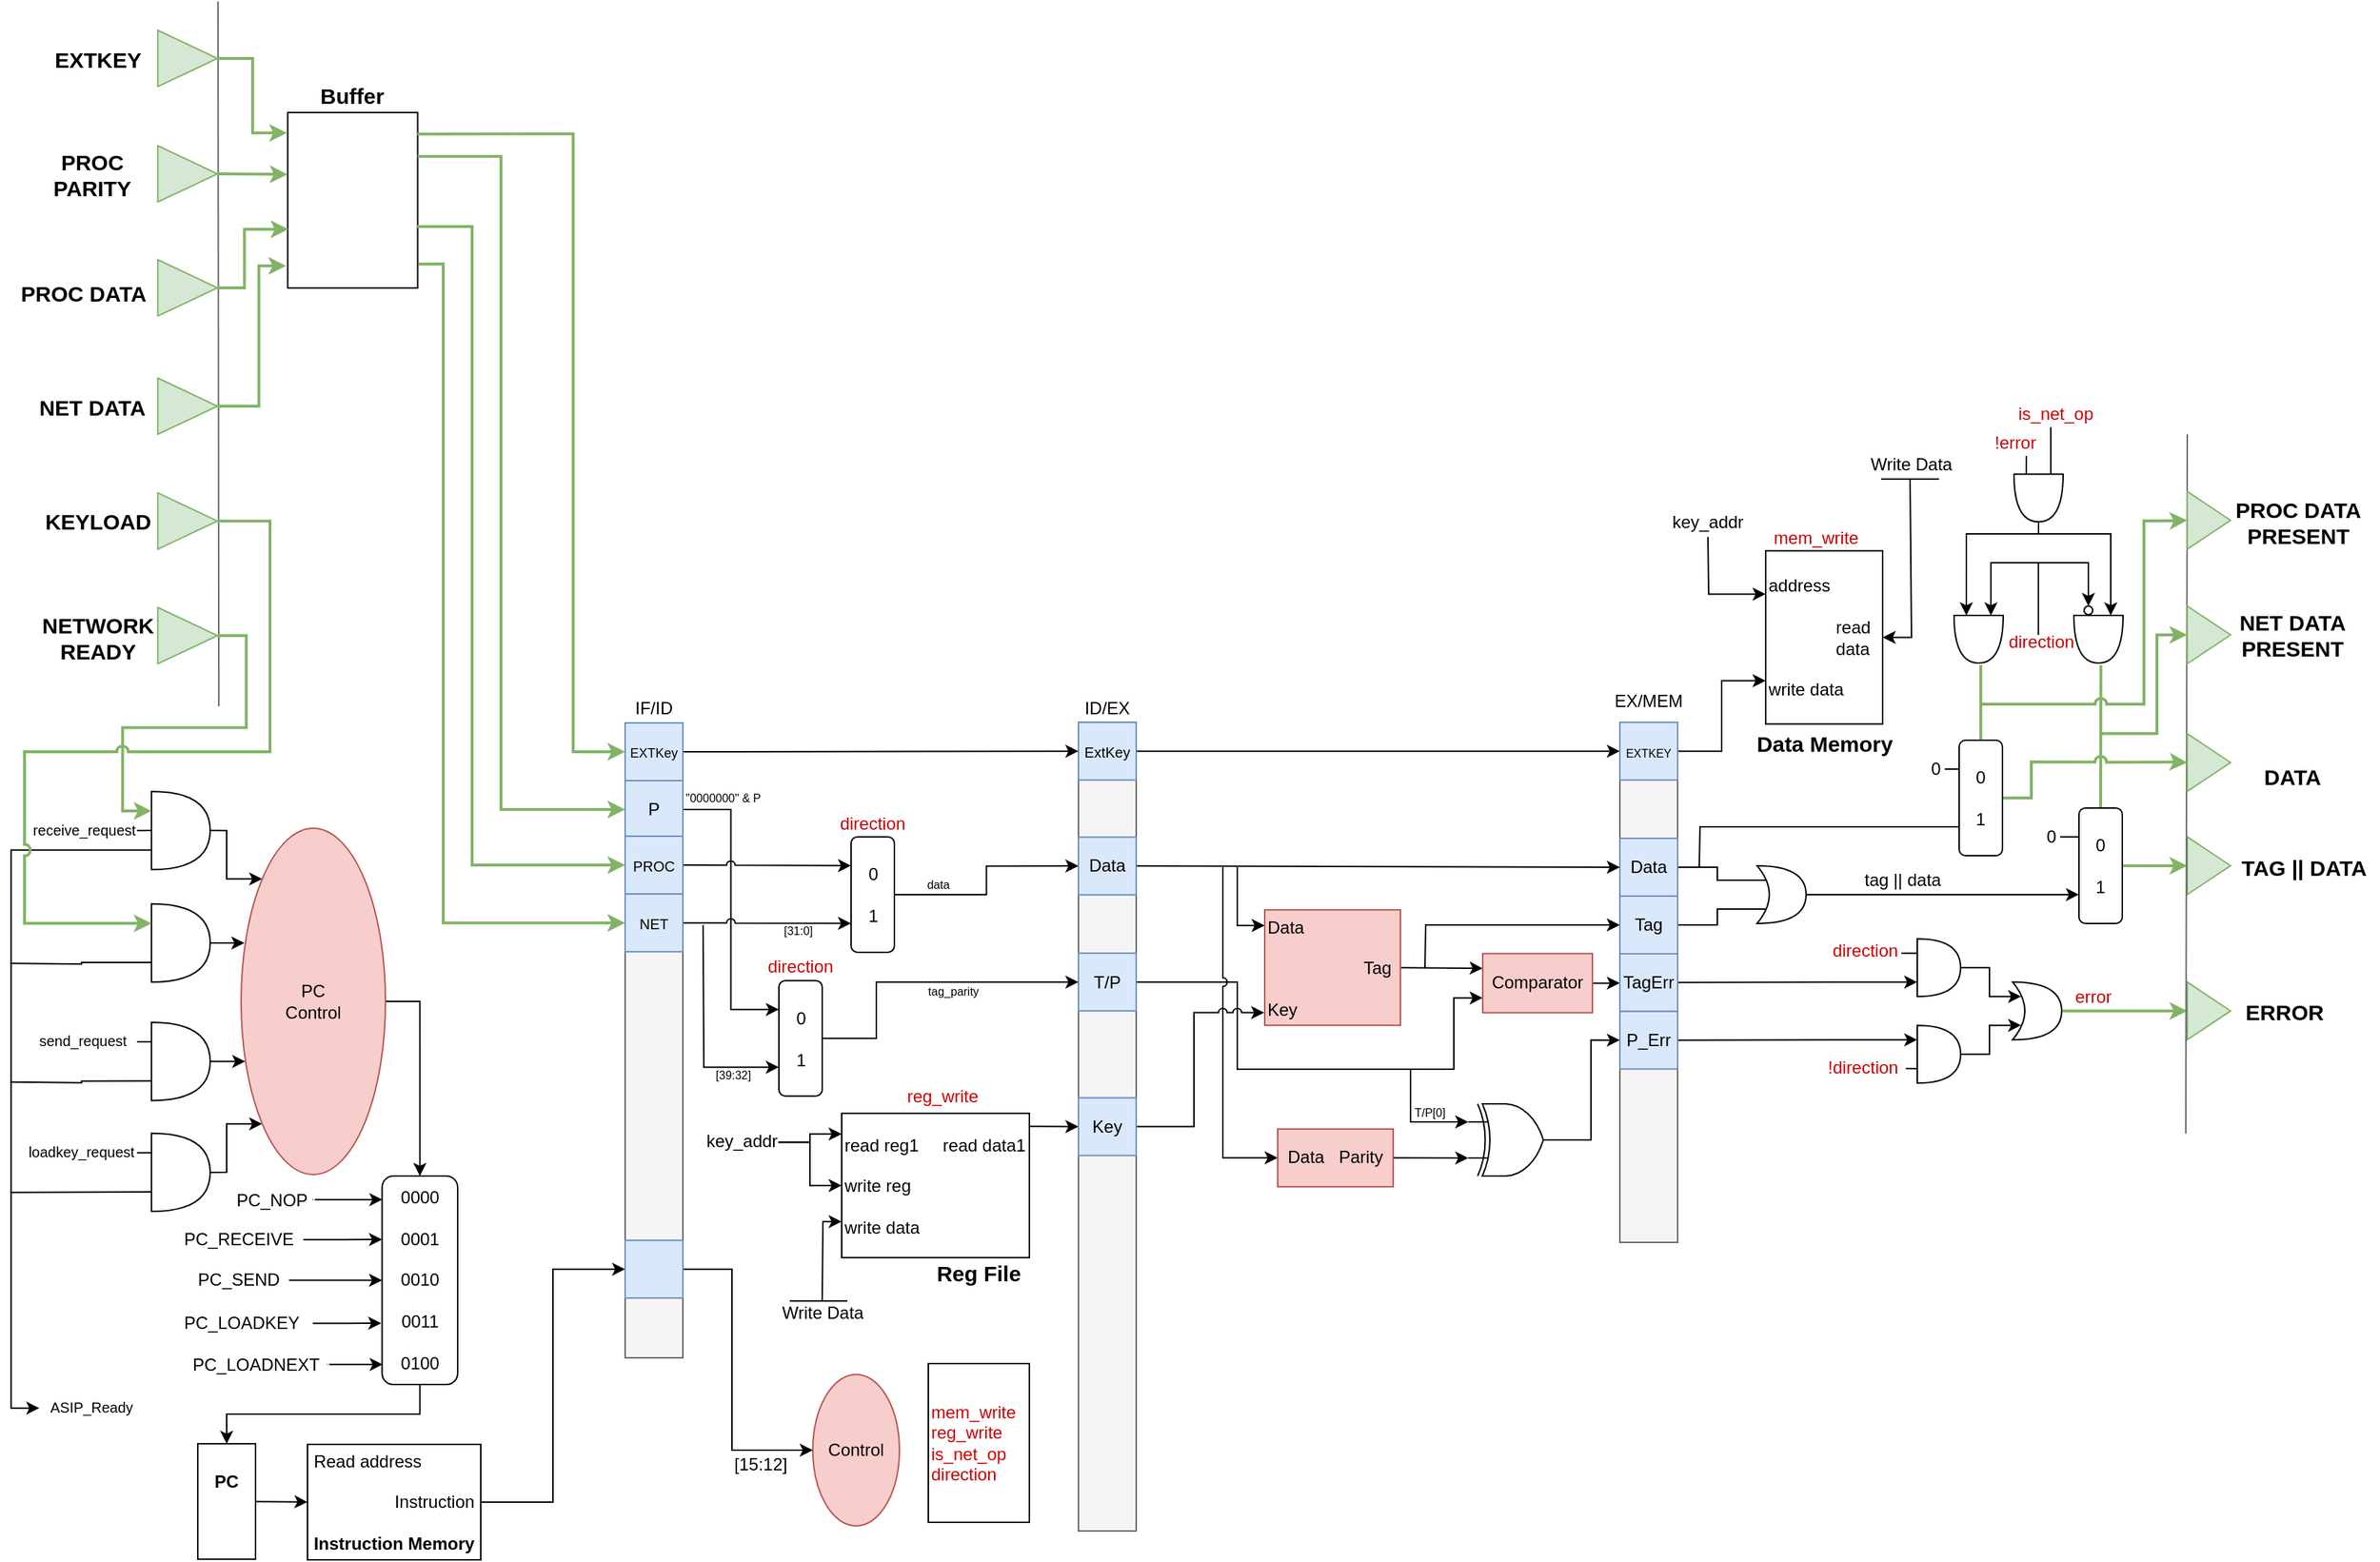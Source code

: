<mxfile version="14.5.1" type="device"><diagram name="Page-1" id="74e2e168-ea6b-b213-b513-2b3c1d86103e"><mxGraphModel dx="2184" dy="332" grid="1" gridSize="10" guides="1" tooltips="1" connect="1" arrows="1" fold="1" page="1" pageScale="1" pageWidth="1654" pageHeight="1169" background="none" math="0" shadow="0"><root><mxCell id="0"/><mxCell id="1" parent="0"/><mxCell id="Qz7bdWwAVYigRdBkFdGd-472" value="" style="rounded=0;whiteSpace=wrap;html=1;fillColor=#f5f5f5;strokeColor=#666666;fontColor=#333333;" parent="1" vertex="1"><mxGeometry x="-525" y="560" width="40" height="360" as="geometry"/></mxCell><mxCell id="Qz7bdWwAVYigRdBkFdGd-471" value="" style="rounded=0;whiteSpace=wrap;html=1;fillColor=#f5f5f5;strokeColor=#666666;fontColor=#333333;" parent="1" vertex="1"><mxGeometry x="-900" y="559.58" width="40" height="560.42" as="geometry"/></mxCell><mxCell id="Qz7bdWwAVYigRdBkFdGd-112" value="" style="rounded=0;whiteSpace=wrap;html=1;fillColor=#f5f5f5;strokeColor=#666666;fontColor=#333333;" parent="1" vertex="1"><mxGeometry x="-1214" y="560" width="40" height="440" as="geometry"/></mxCell><mxCell id="_-FGq89Hk-1BitmiCw45-111" value="" style="edgeStyle=orthogonalEdgeStyle;rounded=0;jumpStyle=arc;orthogonalLoop=1;jettySize=auto;html=1;startArrow=none;startFill=0;endArrow=classic;endFill=1;strokeColor=#000000;" parent="1" source="6q1xAT7e-KM2-TRKY-lN-1" target="6q1xAT7e-KM2-TRKY-lN-2" edge="1"><mxGeometry relative="1" as="geometry"/></mxCell><mxCell id="6q1xAT7e-KM2-TRKY-lN-1" value="&lt;b&gt;PC&lt;br&gt;&lt;/b&gt;&lt;br&gt;&lt;br&gt;" style="rounded=0;whiteSpace=wrap;html=1;" parent="1" vertex="1"><mxGeometry x="-1510" y="1059.58" width="40" height="80" as="geometry"/></mxCell><mxCell id="6q1xAT7e-KM2-TRKY-lN-2" value="&lt;div style=&quot;text-align: left&quot;&gt;&lt;span&gt;Read address&lt;/span&gt;&lt;/div&gt;&lt;div style=&quot;text-align: left&quot;&gt;&lt;br&gt;&lt;/div&gt;&lt;div style=&quot;text-align: right&quot;&gt;&lt;span&gt;Instruction&lt;/span&gt;&lt;/div&gt;&lt;div style=&quot;text-align: right&quot;&gt;&lt;br&gt;&lt;/div&gt;&lt;div style=&quot;text-align: left&quot;&gt;&lt;span&gt;&lt;b&gt;Instruction Memory&lt;/b&gt;&lt;/span&gt;&lt;/div&gt;" style="rounded=0;whiteSpace=wrap;html=1;" parent="1" vertex="1"><mxGeometry x="-1434" y="1060" width="120" height="80" as="geometry"/></mxCell><mxCell id="_-FGq89Hk-1BitmiCw45-181" style="edgeStyle=orthogonalEdgeStyle;rounded=0;jumpStyle=arc;orthogonalLoop=1;jettySize=auto;html=1;exitX=0;exitY=0.75;exitDx=0;exitDy=0;entryX=0.5;entryY=0;entryDx=0;entryDy=0;startArrow=classic;startFill=1;endArrow=none;endFill=0;strokeColor=#000000;strokeWidth=1;fontSize=10;" parent="1" source="6q1xAT7e-KM2-TRKY-lN-13" edge="1"><mxGeometry relative="1" as="geometry"><mxPoint x="-1077.5" y="960.58" as="targetPoint"/><Array as="points"><mxPoint x="-1077" y="906"/><mxPoint x="-1077" y="951"/><mxPoint x="-1077" y="951"/></Array></mxGeometry></mxCell><mxCell id="6q1xAT7e-KM2-TRKY-lN-13" value="&lt;div&gt;&lt;span&gt;read reg1&amp;nbsp; &amp;nbsp; &amp;nbsp;read data1&lt;/span&gt;&lt;/div&gt;&lt;div style=&quot;text-align: right&quot;&gt;&lt;br&gt;&lt;/div&gt;&lt;div&gt;&lt;span&gt;write reg&lt;/span&gt;&lt;/div&gt;&lt;div&gt;&lt;span&gt;&lt;br&gt;&lt;/span&gt;&lt;/div&gt;write data" style="rounded=0;whiteSpace=wrap;html=1;align=left;" parent="1" vertex="1"><mxGeometry x="-1064" y="830.58" width="130" height="100" as="geometry"/></mxCell><mxCell id="_-FGq89Hk-1BitmiCw45-239" style="edgeStyle=orthogonalEdgeStyle;rounded=0;jumpStyle=arc;orthogonalLoop=1;jettySize=auto;html=1;exitX=0;exitY=0.25;exitDx=0;exitDy=0;startArrow=classic;startFill=1;endArrow=none;endFill=0;strokeColor=#000000;strokeWidth=1;fontSize=8;" parent="1" source="6q1xAT7e-KM2-TRKY-lN-38" edge="1"><mxGeometry relative="1" as="geometry"><mxPoint x="-464" y="431.16" as="targetPoint"/></mxGeometry></mxCell><mxCell id="_-FGq89Hk-1BitmiCw45-240" style="edgeStyle=orthogonalEdgeStyle;rounded=0;jumpStyle=arc;orthogonalLoop=1;jettySize=auto;html=1;exitX=1;exitY=0.5;exitDx=0;exitDy=0;startArrow=classic;startFill=1;endArrow=none;endFill=0;strokeColor=#000000;strokeWidth=1;fontSize=8;" parent="1" source="6q1xAT7e-KM2-TRKY-lN-38" edge="1"><mxGeometry relative="1" as="geometry"><mxPoint x="-324" y="391.16" as="targetPoint"/></mxGeometry></mxCell><mxCell id="6q1xAT7e-KM2-TRKY-lN-38" value="&lt;div&gt;&lt;span&gt;address&lt;/span&gt;&lt;/div&gt;&lt;div&gt;&lt;span&gt;&lt;br&gt;&lt;/span&gt;&lt;/div&gt;&lt;div&gt;&lt;span&gt;&amp;nbsp; &amp;nbsp; &amp;nbsp; &amp;nbsp; &amp;nbsp; &amp;nbsp; &amp;nbsp; read&lt;/span&gt;&lt;/div&gt;&lt;div&gt;&lt;span&gt;&amp;nbsp; &amp;nbsp; &amp;nbsp; &amp;nbsp; &amp;nbsp; &amp;nbsp; &amp;nbsp; data&lt;/span&gt;&lt;/div&gt;&lt;div style=&quot;text-align: right&quot;&gt;&lt;br&gt;&lt;/div&gt;&lt;div&gt;&lt;span&gt;write data&lt;/span&gt;&lt;/div&gt;" style="rounded=0;whiteSpace=wrap;html=1;align=left;" parent="1" vertex="1"><mxGeometry x="-424" y="440.74" width="81" height="120" as="geometry"/></mxCell><mxCell id="6q1xAT7e-KM2-TRKY-lN-56" value="&lt;font style=&quot;font-size: 15px&quot;&gt;&lt;b&gt;Reg File&lt;/b&gt;&lt;/font&gt;" style="text;html=1;strokeColor=none;fillColor=none;align=center;verticalAlign=middle;whiteSpace=wrap;rounded=0;" parent="1" vertex="1"><mxGeometry x="-1009" y="930.58" width="80" height="20" as="geometry"/></mxCell><mxCell id="6q1xAT7e-KM2-TRKY-lN-57" value="&lt;font style=&quot;font-size: 15px&quot;&gt;&lt;b&gt;Data Memory&lt;/b&gt;&lt;/font&gt;" style="text;html=1;strokeColor=none;fillColor=none;align=center;verticalAlign=middle;whiteSpace=wrap;rounded=0;" parent="1" vertex="1"><mxGeometry x="-443.5" y="564.16" width="120" height="20" as="geometry"/></mxCell><mxCell id="OQF8yWpYjCovLzbitYyB-7" value="IF/ID" style="text;html=1;strokeColor=none;fillColor=none;align=center;verticalAlign=middle;whiteSpace=wrap;rounded=0;" parent="1" vertex="1"><mxGeometry x="-1214" y="540.0" width="40" height="20" as="geometry"/></mxCell><mxCell id="OQF8yWpYjCovLzbitYyB-9" value="ID/EX" style="text;html=1;strokeColor=none;fillColor=none;align=center;verticalAlign=middle;whiteSpace=wrap;rounded=0;" parent="1" vertex="1"><mxGeometry x="-900" y="539.58" width="40" height="20" as="geometry"/></mxCell><mxCell id="OQF8yWpYjCovLzbitYyB-10" value="" style="endArrow=classic;html=1;entryX=0;entryY=0.5;entryDx=0;entryDy=0;rounded=0;edgeStyle=elbowEdgeStyle;exitX=0.998;exitY=0.091;exitDx=0;exitDy=0;exitPerimeter=0;" parent="1" source="6q1xAT7e-KM2-TRKY-lN-13" target="Qz7bdWwAVYigRdBkFdGd-68" edge="1"><mxGeometry width="50" height="50" relative="1" as="geometry"><mxPoint x="-934" y="840.58" as="sourcePoint"/><mxPoint x="-905" y="840.58" as="targetPoint"/><Array as="points"><mxPoint x="-925" y="840.58"/></Array></mxGeometry></mxCell><mxCell id="OQF8yWpYjCovLzbitYyB-30" value="EX/MEM" style="text;html=1;strokeColor=none;fillColor=none;align=center;verticalAlign=middle;whiteSpace=wrap;rounded=0;" parent="1" vertex="1"><mxGeometry x="-525" y="535" width="40" height="20" as="geometry"/></mxCell><mxCell id="_-FGq89Hk-1BitmiCw45-110" style="edgeStyle=orthogonalEdgeStyle;rounded=0;jumpStyle=arc;orthogonalLoop=1;jettySize=auto;html=1;exitX=0;exitY=0.5;exitDx=0;exitDy=0;entryX=1;entryY=0.5;entryDx=0;entryDy=0;startArrow=classic;startFill=1;endArrow=none;endFill=0;strokeColor=#000000;" parent="1" source="Qz7bdWwAVYigRdBkFdGd-5" target="6q1xAT7e-KM2-TRKY-lN-2" edge="1"><mxGeometry relative="1" as="geometry"/></mxCell><mxCell id="_-FGq89Hk-1BitmiCw45-159" style="edgeStyle=orthogonalEdgeStyle;rounded=0;jumpStyle=arc;orthogonalLoop=1;jettySize=auto;html=1;exitX=1;exitY=0.5;exitDx=0;exitDy=0;entryX=0;entryY=0.5;entryDx=0;entryDy=0;startArrow=none;startFill=0;endArrow=classic;endFill=1;strokeColor=#000000;strokeWidth=1;fontSize=10;" parent="1" source="Qz7bdWwAVYigRdBkFdGd-5" target="Qz7bdWwAVYigRdBkFdGd-115" edge="1"><mxGeometry relative="1" as="geometry"><Array as="points"><mxPoint x="-1140" y="939"/><mxPoint x="-1140" y="1064"/></Array></mxGeometry></mxCell><mxCell id="Qz7bdWwAVYigRdBkFdGd-5" value="" style="whiteSpace=wrap;html=1;aspect=fixed;fillColor=#dae8fc;strokeColor=#6c8ebf;" parent="1" vertex="1"><mxGeometry x="-1214" y="918.58" width="40" height="40" as="geometry"/></mxCell><mxCell id="_-FGq89Hk-1BitmiCw45-195" style="edgeStyle=orthogonalEdgeStyle;rounded=0;jumpStyle=arc;orthogonalLoop=1;jettySize=auto;html=1;exitX=1;exitY=0.5;exitDx=0;exitDy=0;entryX=0;entryY=0.75;entryDx=0;entryDy=0;startArrow=none;startFill=0;endArrow=classic;endFill=1;strokeColor=#000000;strokeWidth=1;fontSize=8;" parent="1" source="Qz7bdWwAVYigRdBkFdGd-8" target="Qz7bdWwAVYigRdBkFdGd-55" edge="1"><mxGeometry relative="1" as="geometry"><Array as="points"><mxPoint x="-790" y="740"/><mxPoint x="-790" y="800"/><mxPoint x="-640" y="800"/><mxPoint x="-640" y="751"/></Array></mxGeometry></mxCell><mxCell id="Qz7bdWwAVYigRdBkFdGd-8" value="T/P" style="whiteSpace=wrap;html=1;aspect=fixed;fillColor=#dae8fc;strokeColor=#6c8ebf;" parent="1" vertex="1"><mxGeometry x="-900" y="719.58" width="40" height="40" as="geometry"/></mxCell><mxCell id="Qz7bdWwAVYigRdBkFdGd-26" value="&lt;font style=&quot;font-size: 15px&quot;&gt;&lt;b&gt;KEYLOAD&lt;/b&gt;&lt;/font&gt;" style="text;html=1;strokeColor=none;fillColor=none;align=center;verticalAlign=middle;whiteSpace=wrap;rounded=0;" parent="1" vertex="1"><mxGeometry x="-1629.71" y="410.08" width="102.29" height="20" as="geometry"/></mxCell><mxCell id="Qz7bdWwAVYigRdBkFdGd-35" value="&lt;font style=&quot;font-size: 15px&quot;&gt;&lt;b&gt;ERROR&lt;/b&gt;&lt;/font&gt;" style="text;html=1;strokeColor=none;fillColor=none;align=center;verticalAlign=middle;whiteSpace=wrap;rounded=0;" parent="1" vertex="1"><mxGeometry x="-102" y="749.58" width="75" height="20" as="geometry"/></mxCell><mxCell id="_-FGq89Hk-1BitmiCw45-198" style="edgeStyle=orthogonalEdgeStyle;rounded=0;jumpStyle=arc;orthogonalLoop=1;jettySize=auto;html=1;exitX=0;exitY=0.5;exitDx=0;exitDy=0;startArrow=classic;startFill=1;endArrow=none;endFill=0;strokeColor=#000000;strokeWidth=1;fontSize=8;" parent="1" source="Qz7bdWwAVYigRdBkFdGd-43" edge="1"><mxGeometry relative="1" as="geometry"><mxPoint x="-800" y="660" as="targetPoint"/><Array as="points"><mxPoint x="-800" y="861"/></Array></mxGeometry></mxCell><mxCell id="_-FGq89Hk-1BitmiCw45-199" style="edgeStyle=orthogonalEdgeStyle;rounded=0;jumpStyle=arc;orthogonalLoop=1;jettySize=auto;html=1;exitX=1;exitY=0.5;exitDx=0;exitDy=0;entryX=0;entryY=0.75;entryDx=0;entryDy=0;entryPerimeter=0;startArrow=none;startFill=0;endArrow=classic;endFill=1;strokeColor=#000000;strokeWidth=1;fontSize=8;" parent="1" source="Qz7bdWwAVYigRdBkFdGd-43" target="X4M5kiGfj8G9DCbS5m-O-1" edge="1"><mxGeometry relative="1" as="geometry"/></mxCell><mxCell id="Qz7bdWwAVYigRdBkFdGd-43" value="Data&amp;nbsp; &amp;nbsp;Parity" style="rounded=0;whiteSpace=wrap;html=1;fillColor=#f8cecc;strokeColor=#b85450;" parent="1" vertex="1"><mxGeometry x="-762" y="841.42" width="80" height="40" as="geometry"/></mxCell><mxCell id="_-FGq89Hk-1BitmiCw45-191" style="edgeStyle=orthogonalEdgeStyle;rounded=0;jumpStyle=arc;orthogonalLoop=1;jettySize=auto;html=1;exitX=1;exitY=0.5;exitDx=0;exitDy=0;entryX=0;entryY=0.25;entryDx=0;entryDy=0;startArrow=none;startFill=0;endArrow=classic;endFill=1;strokeColor=#000000;strokeWidth=1;fontSize=8;" parent="1" source="Qz7bdWwAVYigRdBkFdGd-52" target="Qz7bdWwAVYigRdBkFdGd-55" edge="1"><mxGeometry relative="1" as="geometry"/></mxCell><mxCell id="_-FGq89Hk-1BitmiCw45-193" style="edgeStyle=orthogonalEdgeStyle;rounded=0;jumpStyle=arc;orthogonalLoop=1;jettySize=auto;html=1;exitX=0;exitY=0.135;exitDx=0;exitDy=0;startArrow=classic;startFill=1;endArrow=none;endFill=0;strokeColor=#000000;strokeWidth=1;fontSize=8;exitPerimeter=0;" parent="1" source="Qz7bdWwAVYigRdBkFdGd-52" edge="1"><mxGeometry relative="1" as="geometry"><mxPoint x="-790" y="660" as="targetPoint"/><Array as="points"><mxPoint x="-790" y="700"/></Array></mxGeometry></mxCell><mxCell id="_-FGq89Hk-1BitmiCw45-194" style="edgeStyle=orthogonalEdgeStyle;rounded=0;jumpStyle=arc;orthogonalLoop=1;jettySize=auto;html=1;exitX=-0.004;exitY=0.89;exitDx=0;exitDy=0;entryX=1;entryY=0.5;entryDx=0;entryDy=0;startArrow=classic;startFill=1;endArrow=none;endFill=0;strokeColor=#000000;strokeWidth=1;fontSize=8;exitPerimeter=0;" parent="1" source="Qz7bdWwAVYigRdBkFdGd-52" target="Qz7bdWwAVYigRdBkFdGd-68" edge="1"><mxGeometry relative="1" as="geometry"><Array as="points"><mxPoint x="-820" y="761"/><mxPoint x="-820" y="840"/></Array></mxGeometry></mxCell><mxCell id="Qz7bdWwAVYigRdBkFdGd-52" value="&lt;div&gt;&lt;span&gt;Data&lt;/span&gt;&lt;/div&gt;&lt;div&gt;&lt;br&gt;&lt;/div&gt;&lt;div&gt;&amp;nbsp; &amp;nbsp; &amp;nbsp; &amp;nbsp; &amp;nbsp; &amp;nbsp; &amp;nbsp; &amp;nbsp; &amp;nbsp; &amp;nbsp; Tag&lt;/div&gt;&lt;div&gt;&lt;br&gt;&lt;/div&gt;&lt;div&gt;Key&lt;/div&gt;" style="rounded=0;whiteSpace=wrap;html=1;fillColor=#f8cecc;strokeColor=#b85450;align=left;" parent="1" vertex="1"><mxGeometry x="-771" y="689.58" width="94" height="80" as="geometry"/></mxCell><mxCell id="_-FGq89Hk-1BitmiCw45-190" style="edgeStyle=orthogonalEdgeStyle;rounded=0;jumpStyle=arc;orthogonalLoop=1;jettySize=auto;html=1;exitX=1;exitY=0.5;exitDx=0;exitDy=0;entryX=0;entryY=0.5;entryDx=0;entryDy=0;startArrow=none;startFill=0;endArrow=classic;endFill=1;strokeColor=#000000;strokeWidth=1;fontSize=8;" parent="1" source="Qz7bdWwAVYigRdBkFdGd-55" target="Qz7bdWwAVYigRdBkFdGd-61" edge="1"><mxGeometry relative="1" as="geometry"/></mxCell><mxCell id="Qz7bdWwAVYigRdBkFdGd-55" value="Comparator" style="rounded=0;whiteSpace=wrap;html=1;fillColor=#f8cecc;strokeColor=#b85450;" parent="1" vertex="1"><mxGeometry x="-620" y="719.84" width="76" height="41" as="geometry"/></mxCell><mxCell id="_-FGq89Hk-1BitmiCw45-205" style="edgeStyle=orthogonalEdgeStyle;rounded=0;jumpStyle=arc;orthogonalLoop=1;jettySize=auto;html=1;exitX=1;exitY=0.5;exitDx=0;exitDy=0;entryX=0;entryY=0.25;entryDx=0;entryDy=0;entryPerimeter=0;startArrow=none;startFill=0;endArrow=classic;endFill=1;strokeColor=#000000;strokeWidth=1;fontSize=8;" parent="1" source="Qz7bdWwAVYigRdBkFdGd-60" target="Qz7bdWwAVYigRdBkFdGd-93" edge="1"><mxGeometry relative="1" as="geometry"/></mxCell><mxCell id="Qz7bdWwAVYigRdBkFdGd-60" value="P_Err" style="whiteSpace=wrap;html=1;aspect=fixed;fillColor=#dae8fc;strokeColor=#6c8ebf;" parent="1" vertex="1"><mxGeometry x="-525" y="759.84" width="40" height="40" as="geometry"/></mxCell><mxCell id="_-FGq89Hk-1BitmiCw45-204" style="edgeStyle=orthogonalEdgeStyle;rounded=0;jumpStyle=arc;orthogonalLoop=1;jettySize=auto;html=1;exitX=1;exitY=0.5;exitDx=0;exitDy=0;startArrow=none;startFill=0;endArrow=classic;endFill=1;strokeColor=#000000;strokeWidth=1;fontSize=8;entryX=0;entryY=0.75;entryDx=0;entryDy=0;entryPerimeter=0;" parent="1" source="Qz7bdWwAVYigRdBkFdGd-61" target="Qz7bdWwAVYigRdBkFdGd-91" edge="1"><mxGeometry relative="1" as="geometry"><mxPoint x="-350" y="740" as="targetPoint"/></mxGeometry></mxCell><mxCell id="Qz7bdWwAVYigRdBkFdGd-61" value="TagErr" style="whiteSpace=wrap;html=1;aspect=fixed;fillColor=#dae8fc;strokeColor=#6c8ebf;" parent="1" vertex="1"><mxGeometry x="-525" y="719.84" width="40" height="40" as="geometry"/></mxCell><mxCell id="Qz7bdWwAVYigRdBkFdGd-68" value="Key" style="whiteSpace=wrap;html=1;aspect=fixed;fillColor=#dae8fc;strokeColor=#6c8ebf;" parent="1" vertex="1"><mxGeometry x="-900" y="819.79" width="40" height="40" as="geometry"/></mxCell><mxCell id="_-FGq89Hk-1BitmiCw45-188" style="edgeStyle=orthogonalEdgeStyle;rounded=0;jumpStyle=arc;orthogonalLoop=1;jettySize=auto;html=1;exitX=1;exitY=0.5;exitDx=0;exitDy=0;entryX=0;entryY=0.5;entryDx=0;entryDy=0;startArrow=none;startFill=0;endArrow=classic;endFill=1;strokeColor=#000000;strokeWidth=1;fontSize=8;" parent="1" source="Qz7bdWwAVYigRdBkFdGd-69" target="zgt9jMyl5GcCJCUbDBFP-8" edge="1"><mxGeometry relative="1" as="geometry"/></mxCell><mxCell id="Qz7bdWwAVYigRdBkFdGd-69" value="&lt;font style=&quot;font-size: 10px&quot;&gt;ExtKey&lt;/font&gt;" style="whiteSpace=wrap;html=1;aspect=fixed;fillColor=#dae8fc;strokeColor=#6c8ebf;" parent="1" vertex="1"><mxGeometry x="-900" y="559.58" width="40" height="40" as="geometry"/></mxCell><mxCell id="Qz7bdWwAVYigRdBkFdGd-80" value="" style="endArrow=none;html=1;strokeWidth=1;" parent="1" edge="1"><mxGeometry width="50" height="50" relative="1" as="geometry"><mxPoint x="-1100" y="960.58" as="sourcePoint"/><mxPoint x="-1060" y="960.58" as="targetPoint"/></mxGeometry></mxCell><mxCell id="Qz7bdWwAVYigRdBkFdGd-81" value="Write Data" style="text;html=1;strokeColor=none;fillColor=none;align=center;verticalAlign=middle;whiteSpace=wrap;rounded=0;" parent="1" vertex="1"><mxGeometry x="-1127.5" y="958.58" width="100" height="20" as="geometry"/></mxCell><mxCell id="_-FGq89Hk-1BitmiCw45-197" style="edgeStyle=orthogonalEdgeStyle;rounded=0;jumpStyle=arc;orthogonalLoop=1;jettySize=auto;html=1;exitX=0;exitY=0.5;exitDx=0;exitDy=0;startArrow=classic;startFill=1;endArrow=none;endFill=0;strokeColor=#000000;strokeWidth=1;fontSize=8;" parent="1" source="Qz7bdWwAVYigRdBkFdGd-88" edge="1"><mxGeometry relative="1" as="geometry"><mxPoint x="-660" y="730" as="targetPoint"/></mxGeometry></mxCell><mxCell id="_-FGq89Hk-1BitmiCw45-217" style="edgeStyle=orthogonalEdgeStyle;rounded=0;jumpStyle=arc;orthogonalLoop=1;jettySize=auto;html=1;exitX=1;exitY=0.5;exitDx=0;exitDy=0;entryX=0.175;entryY=0.75;entryDx=0;entryDy=0;entryPerimeter=0;startArrow=none;startFill=0;endArrow=none;endFill=0;strokeColor=#000000;strokeWidth=1;fontSize=8;" parent="1" source="Qz7bdWwAVYigRdBkFdGd-88" target="_-FGq89Hk-1BitmiCw45-216" edge="1"><mxGeometry relative="1" as="geometry"/></mxCell><mxCell id="Qz7bdWwAVYigRdBkFdGd-88" value="Tag" style="whiteSpace=wrap;html=1;aspect=fixed;fillColor=#dae8fc;strokeColor=#6c8ebf;" parent="1" vertex="1"><mxGeometry x="-525" y="680" width="40" height="40" as="geometry"/></mxCell><mxCell id="zgt9jMyl5GcCJCUbDBFP-42" style="edgeStyle=orthogonalEdgeStyle;rounded=0;jumpStyle=arc;orthogonalLoop=1;jettySize=auto;html=1;exitX=1;exitY=0.5;exitDx=0;exitDy=0;exitPerimeter=0;entryX=0;entryY=0.5;entryDx=0;entryDy=0;startArrow=none;startFill=0;endArrow=classic;endFill=1;strokeWidth=2;fillColor=#d5e8d4;strokeColor=#82b366;" parent="1" source="Qz7bdWwAVYigRdBkFdGd-90" target="Qz7bdWwAVYigRdBkFdGd-103" edge="1"><mxGeometry relative="1" as="geometry"/></mxCell><mxCell id="Qz7bdWwAVYigRdBkFdGd-90" value="" style="shape=xor;whiteSpace=wrap;html=1;" parent="1" vertex="1"><mxGeometry x="-253" y="739.58" width="34" height="40" as="geometry"/></mxCell><mxCell id="zgt9jMyl5GcCJCUbDBFP-43" style="edgeStyle=orthogonalEdgeStyle;rounded=0;jumpStyle=arc;orthogonalLoop=1;jettySize=auto;html=1;exitX=1;exitY=0.5;exitDx=0;exitDy=0;exitPerimeter=0;entryX=0.175;entryY=0.25;entryDx=0;entryDy=0;entryPerimeter=0;startArrow=none;startFill=0;endArrow=classic;endFill=1;strokeWidth=1;" parent="1" source="Qz7bdWwAVYigRdBkFdGd-91" target="Qz7bdWwAVYigRdBkFdGd-90" edge="1"><mxGeometry relative="1" as="geometry"/></mxCell><mxCell id="_-FGq89Hk-1BitmiCw45-206" style="edgeStyle=orthogonalEdgeStyle;rounded=0;jumpStyle=arc;orthogonalLoop=1;jettySize=auto;html=1;exitX=0;exitY=0.25;exitDx=0;exitDy=0;exitPerimeter=0;startArrow=none;startFill=0;endArrow=none;endFill=0;strokeColor=#000000;strokeWidth=1;fontSize=8;" parent="1" source="Qz7bdWwAVYigRdBkFdGd-91" edge="1"><mxGeometry relative="1" as="geometry"><mxPoint x="-330" y="719.6" as="targetPoint"/></mxGeometry></mxCell><mxCell id="Qz7bdWwAVYigRdBkFdGd-91" value="" style="shape=or;whiteSpace=wrap;html=1;" parent="1" vertex="1"><mxGeometry x="-319" y="709.58" width="30" height="40" as="geometry"/></mxCell><mxCell id="zgt9jMyl5GcCJCUbDBFP-21" style="edgeStyle=orthogonalEdgeStyle;rounded=0;jumpStyle=arc;orthogonalLoop=1;jettySize=auto;html=1;exitX=0;exitY=0.75;exitDx=0;exitDy=0;exitPerimeter=0;endArrow=none;endFill=0;strokeWidth=1;" parent="1" source="Qz7bdWwAVYigRdBkFdGd-93" edge="1"><mxGeometry relative="1" as="geometry"><mxPoint x="-327" y="799.557" as="targetPoint"/></mxGeometry></mxCell><mxCell id="zgt9jMyl5GcCJCUbDBFP-44" style="edgeStyle=orthogonalEdgeStyle;rounded=0;jumpStyle=arc;orthogonalLoop=1;jettySize=auto;html=1;exitX=1;exitY=0.5;exitDx=0;exitDy=0;exitPerimeter=0;entryX=0.175;entryY=0.75;entryDx=0;entryDy=0;entryPerimeter=0;startArrow=none;startFill=0;endArrow=classic;endFill=1;strokeWidth=1;" parent="1" source="Qz7bdWwAVYigRdBkFdGd-93" target="Qz7bdWwAVYigRdBkFdGd-90" edge="1"><mxGeometry relative="1" as="geometry"/></mxCell><mxCell id="Qz7bdWwAVYigRdBkFdGd-93" value="" style="shape=or;whiteSpace=wrap;html=1;" parent="1" vertex="1"><mxGeometry x="-319" y="769.58" width="30" height="40" as="geometry"/></mxCell><mxCell id="Qz7bdWwAVYigRdBkFdGd-96" value="&lt;font color=&quot;#cc0000&quot;&gt;direction&lt;/font&gt;" style="text;html=1;strokeColor=none;fillColor=none;align=center;verticalAlign=middle;whiteSpace=wrap;rounded=0;" parent="1" vertex="1"><mxGeometry x="-380" y="707.58" width="50" height="20" as="geometry"/></mxCell><mxCell id="Qz7bdWwAVYigRdBkFdGd-97" value="&lt;font color=&quot;#cc0000&quot;&gt;!direction&lt;/font&gt;" style="text;html=1;strokeColor=none;fillColor=none;align=center;verticalAlign=middle;whiteSpace=wrap;rounded=0;" parent="1" vertex="1"><mxGeometry x="-386" y="788.58" width="59" height="20" as="geometry"/></mxCell><mxCell id="_-FGq89Hk-1BitmiCw45-209" style="edgeStyle=orthogonalEdgeStyle;rounded=0;jumpStyle=arc;orthogonalLoop=1;jettySize=auto;html=1;exitX=0;exitY=0.5;exitDx=0;exitDy=0;startArrow=classic;startFill=1;endArrow=none;endFill=0;strokeColor=#82b366;strokeWidth=2;fontSize=8;entryX=1;entryY=0.5;entryDx=0;entryDy=0;fillColor=#d5e8d4;" parent="1" source="Qz7bdWwAVYigRdBkFdGd-102" target="Qz7bdWwAVYigRdBkFdGd-125" edge="1"><mxGeometry relative="1" as="geometry"><mxPoint x="-180" y="659.0" as="targetPoint"/></mxGeometry></mxCell><mxCell id="Qz7bdWwAVYigRdBkFdGd-102" value="" style="triangle;whiteSpace=wrap;html=1;fillColor=#d5e8d4;strokeColor=#82b366;" parent="1" vertex="1"><mxGeometry x="-132" y="638.96" width="30" height="40" as="geometry"/></mxCell><mxCell id="Qz7bdWwAVYigRdBkFdGd-103" value="" style="triangle;whiteSpace=wrap;html=1;fillColor=#d5e8d4;strokeColor=#82b366;" parent="1" vertex="1"><mxGeometry x="-132" y="739.6" width="30" height="40" as="geometry"/></mxCell><mxCell id="Qz7bdWwAVYigRdBkFdGd-104" value="&lt;b&gt;&lt;font style=&quot;font-size: 15px&quot;&gt;TAG || DATA&lt;/font&gt;&lt;/b&gt;" style="text;html=1;strokeColor=none;fillColor=none;align=center;verticalAlign=middle;whiteSpace=wrap;rounded=0;" parent="1" vertex="1"><mxGeometry x="-102" y="645" width="102" height="30" as="geometry"/></mxCell><mxCell id="Qz7bdWwAVYigRdBkFdGd-115" value="Control" style="ellipse;whiteSpace=wrap;html=1;fillColor=#f8cecc;strokeColor=#b85450;" parent="1" vertex="1"><mxGeometry x="-1084" y="1011.5" width="60" height="105" as="geometry"/></mxCell><mxCell id="Qz7bdWwAVYigRdBkFdGd-119" value="&lt;div&gt;&lt;span style=&quot;color: rgb(204 , 0 , 0)&quot;&gt;&lt;br&gt;&lt;/span&gt;&lt;/div&gt;&lt;div&gt;&lt;span style=&quot;color: rgb(204 , 0 , 0)&quot;&gt;mem_write&lt;/span&gt;&lt;/div&gt;&lt;div&gt;&lt;span style=&quot;color: rgb(204 , 0 , 0)&quot;&gt;reg_write&lt;/span&gt;&lt;/div&gt;&lt;div&gt;&lt;span style=&quot;color: rgb(204 , 0 , 0)&quot;&gt;is_net_op&lt;/span&gt;&lt;/div&gt;&lt;div&gt;&lt;span style=&quot;color: rgb(204 , 0 , 0)&quot;&gt;direction&lt;/span&gt;&lt;/div&gt;&lt;div&gt;&lt;span&gt;&lt;font color=&quot;#cc0000&quot;&gt;&lt;br&gt;&lt;/font&gt;&lt;/span&gt;&lt;/div&gt;" style="rounded=0;whiteSpace=wrap;html=1;align=left;" parent="1" vertex="1"><mxGeometry x="-1004" y="1004" width="70" height="110" as="geometry"/></mxCell><mxCell id="_-FGq89Hk-1BitmiCw45-215" style="edgeStyle=orthogonalEdgeStyle;rounded=0;jumpStyle=arc;orthogonalLoop=1;jettySize=auto;html=1;exitX=1;exitY=0.5;exitDx=0;exitDy=0;startArrow=none;startFill=0;endArrow=none;endFill=0;strokeColor=#000000;strokeWidth=1;fontSize=8;entryX=0.175;entryY=0.25;entryDx=0;entryDy=0;entryPerimeter=0;" parent="1" source="Qz7bdWwAVYigRdBkFdGd-121" target="_-FGq89Hk-1BitmiCw45-216" edge="1"><mxGeometry relative="1" as="geometry"><mxPoint x="-450" y="620" as="targetPoint"/></mxGeometry></mxCell><mxCell id="Qz7bdWwAVYigRdBkFdGd-121" value="Data" style="whiteSpace=wrap;html=1;aspect=fixed;fillColor=#dae8fc;strokeColor=#6c8ebf;" parent="1" vertex="1"><mxGeometry x="-525" y="640.0" width="40" height="40" as="geometry"/></mxCell><mxCell id="_-FGq89Hk-1BitmiCw45-237" style="edgeStyle=orthogonalEdgeStyle;rounded=0;jumpStyle=arc;orthogonalLoop=1;jettySize=auto;html=1;exitX=0;exitY=0.25;exitDx=0;exitDy=0;startArrow=none;startFill=0;endArrow=none;endFill=0;strokeColor=#000000;strokeWidth=1;fontSize=8;" parent="1" source="Qz7bdWwAVYigRdBkFdGd-125" edge="1"><mxGeometry relative="1" as="geometry"><mxPoint x="-220" y="639.16" as="targetPoint"/></mxGeometry></mxCell><mxCell id="_-FGq89Hk-1BitmiCw45-259" style="edgeStyle=orthogonalEdgeStyle;rounded=0;jumpStyle=arc;orthogonalLoop=1;jettySize=auto;html=1;exitX=0.5;exitY=0;exitDx=0;exitDy=0;startArrow=none;startFill=0;endArrow=none;endFill=0;strokeColor=#82b366;strokeWidth=2;fontSize=8;fillColor=#d5e8d4;" parent="1" source="Qz7bdWwAVYigRdBkFdGd-125" edge="1"><mxGeometry relative="1" as="geometry"><mxPoint x="-191.8" y="520" as="targetPoint"/></mxGeometry></mxCell><mxCell id="Qz7bdWwAVYigRdBkFdGd-125" value="&lt;div&gt;0&lt;/div&gt;&lt;div&gt;&lt;br&gt;&lt;/div&gt;&lt;div&gt;1&lt;/div&gt;" style="rounded=1;whiteSpace=wrap;html=1;align=center;" parent="1" vertex="1"><mxGeometry x="-207" y="618.96" width="30" height="80" as="geometry"/></mxCell><mxCell id="Qz7bdWwAVYigRdBkFdGd-145" value="&lt;font color=&quot;#cc0000&quot;&gt;!error&lt;br&gt;&lt;/font&gt;" style="text;html=1;strokeColor=none;fillColor=none;align=center;verticalAlign=middle;whiteSpace=wrap;rounded=0;" parent="1" vertex="1"><mxGeometry x="-271.5" y="356.12" width="40" height="20" as="geometry"/></mxCell><mxCell id="Qz7bdWwAVYigRdBkFdGd-151" value="Write Data" style="text;html=1;strokeColor=none;fillColor=none;align=center;verticalAlign=middle;whiteSpace=wrap;rounded=0;" parent="1" vertex="1"><mxGeometry x="-358.25" y="370.58" width="70" height="20" as="geometry"/></mxCell><mxCell id="Qz7bdWwAVYigRdBkFdGd-157" value="&lt;font style=&quot;font-size: 15px&quot;&gt;&lt;b&gt;EXTKEY&lt;/b&gt;&lt;/font&gt;" style="text;html=1;strokeColor=none;fillColor=none;align=center;verticalAlign=middle;whiteSpace=wrap;rounded=0;" parent="1" vertex="1"><mxGeometry x="-1636.56" y="84.5" width="116" height="30" as="geometry"/></mxCell><mxCell id="Qz7bdWwAVYigRdBkFdGd-480" style="edgeStyle=elbowEdgeStyle;rounded=0;jumpStyle=arc;orthogonalLoop=1;jettySize=auto;html=1;strokeWidth=1;exitX=1;exitY=0.5;exitDx=0;exitDy=0;entryX=0;entryY=0.143;entryDx=0;entryDy=0;entryPerimeter=0;" parent="1" target="6q1xAT7e-KM2-TRKY-lN-13" edge="1"><mxGeometry relative="1" as="geometry"><mxPoint x="-1107.86" y="850.58" as="sourcePoint"/><mxPoint x="-1103" y="860.58" as="targetPoint"/></mxGeometry></mxCell><mxCell id="Qz7bdWwAVYigRdBkFdGd-485" style="edgeStyle=elbowEdgeStyle;rounded=0;jumpStyle=arc;orthogonalLoop=1;jettySize=auto;html=1;entryX=0;entryY=0.5;entryDx=0;entryDy=0;strokeWidth=1;" parent="1" target="6q1xAT7e-KM2-TRKY-lN-13" edge="1"><mxGeometry relative="1" as="geometry"><mxPoint x="-1107.86" y="850.58" as="sourcePoint"/></mxGeometry></mxCell><mxCell id="Qz7bdWwAVYigRdBkFdGd-479" value="&quot;0000000&quot; &amp;amp; P" style="text;html=1;strokeColor=none;fillColor=none;align=center;verticalAlign=middle;whiteSpace=wrap;rounded=0;fontSize=8;" parent="1" vertex="1"><mxGeometry x="-1190.5" y="602" width="87.5" height="20" as="geometry"/></mxCell><mxCell id="Qz7bdWwAVYigRdBkFdGd-486" value="" style="endArrow=none;html=1;strokeWidth=1;fillColor=#f5f5f5;strokeColor=#666666;" parent="1" edge="1"><mxGeometry width="50" height="50" relative="1" as="geometry"><mxPoint x="-133" y="844.58" as="sourcePoint"/><mxPoint x="-132" y="360" as="targetPoint"/></mxGeometry></mxCell><mxCell id="Qz7bdWwAVYigRdBkFdGd-487" value="" style="endArrow=none;html=1;strokeWidth=1;fillColor=#f5f5f5;strokeColor=#666666;" parent="1" edge="1"><mxGeometry width="50" height="50" relative="1" as="geometry"><mxPoint x="-1495.42" y="548.46" as="sourcePoint"/><mxPoint x="-1496" y="60" as="targetPoint"/></mxGeometry></mxCell><mxCell id="Qz7bdWwAVYigRdBkFdGd-490" value="&lt;font style=&quot;font-size: 15px&quot;&gt;&lt;b&gt;NETWORK READY&lt;/b&gt;&lt;/font&gt;" style="text;html=1;strokeColor=none;fillColor=none;align=center;verticalAlign=middle;whiteSpace=wrap;rounded=0;" parent="1" vertex="1"><mxGeometry x="-1625.57" y="491" width="94" height="20" as="geometry"/></mxCell><mxCell id="_-FGq89Hk-1BitmiCw45-189" style="edgeStyle=orthogonalEdgeStyle;rounded=0;jumpStyle=arc;orthogonalLoop=1;jettySize=auto;html=1;exitX=1;exitY=0.5;exitDx=0;exitDy=0;exitPerimeter=0;entryX=0;entryY=0.5;entryDx=0;entryDy=0;startArrow=none;startFill=0;endArrow=classic;endFill=1;strokeColor=#000000;strokeWidth=1;fontSize=8;" parent="1" source="X4M5kiGfj8G9DCbS5m-O-1" target="Qz7bdWwAVYigRdBkFdGd-60" edge="1"><mxGeometry relative="1" as="geometry"/></mxCell><mxCell id="_-FGq89Hk-1BitmiCw45-201" style="edgeStyle=orthogonalEdgeStyle;rounded=0;jumpStyle=arc;orthogonalLoop=1;jettySize=auto;html=1;exitX=0;exitY=0.25;exitDx=0;exitDy=0;exitPerimeter=0;startArrow=classic;startFill=1;endArrow=none;endFill=0;strokeColor=#000000;strokeWidth=1;fontSize=8;" parent="1" source="X4M5kiGfj8G9DCbS5m-O-1" edge="1"><mxGeometry relative="1" as="geometry"><mxPoint x="-690" y="800" as="targetPoint"/><Array as="points"><mxPoint x="-670" y="837"/><mxPoint x="-670" y="800"/></Array></mxGeometry></mxCell><mxCell id="X4M5kiGfj8G9DCbS5m-O-1" value="" style="verticalLabelPosition=bottom;shadow=0;dashed=0;align=center;html=1;verticalAlign=top;shape=mxgraph.electrical.logic_gates.logic_gate;operation=xor;" parent="1" vertex="1"><mxGeometry x="-630" y="824.0" width="65" height="50" as="geometry"/></mxCell><mxCell id="IaA8B1XGspAYjROMIoaA-2" value="&lt;font style=&quot;font-size: 15px&quot;&gt;&lt;b&gt;NET DATA&lt;/b&gt;&lt;/font&gt;" style="text;html=1;strokeColor=none;fillColor=none;align=center;verticalAlign=middle;whiteSpace=wrap;rounded=0;" parent="1" vertex="1"><mxGeometry x="-1633.86" y="330.5" width="102.29" height="20" as="geometry"/></mxCell><mxCell id="zgt9jMyl5GcCJCUbDBFP-5" value="[15:12]" style="text;html=1;strokeColor=none;fillColor=none;align=center;verticalAlign=middle;whiteSpace=wrap;rounded=0;" parent="1" vertex="1"><mxGeometry x="-1140" y="1064" width="40" height="20" as="geometry"/></mxCell><mxCell id="_-FGq89Hk-1BitmiCw45-192" style="edgeStyle=orthogonalEdgeStyle;rounded=0;jumpStyle=arc;orthogonalLoop=1;jettySize=auto;html=1;exitX=1;exitY=0.5;exitDx=0;exitDy=0;entryX=0;entryY=0.5;entryDx=0;entryDy=0;startArrow=none;startFill=0;endArrow=classic;endFill=1;strokeColor=#000000;strokeWidth=1;fontSize=8;" parent="1" source="zgt9jMyl5GcCJCUbDBFP-7" target="Qz7bdWwAVYigRdBkFdGd-121" edge="1"><mxGeometry relative="1" as="geometry"/></mxCell><mxCell id="zgt9jMyl5GcCJCUbDBFP-7" value="&lt;font style=&quot;font-size: 12px&quot;&gt;Data&lt;/font&gt;" style="whiteSpace=wrap;html=1;aspect=fixed;fillColor=#dae8fc;strokeColor=#6c8ebf;" parent="1" vertex="1"><mxGeometry x="-900" y="639.16" width="40" height="40" as="geometry"/></mxCell><mxCell id="_-FGq89Hk-1BitmiCw45-238" style="edgeStyle=orthogonalEdgeStyle;rounded=0;jumpStyle=arc;orthogonalLoop=1;jettySize=auto;html=1;exitX=1;exitY=0.5;exitDx=0;exitDy=0;entryX=0;entryY=0.75;entryDx=0;entryDy=0;startArrow=none;startFill=0;endArrow=classic;endFill=1;strokeColor=#000000;strokeWidth=1;fontSize=8;" parent="1" source="zgt9jMyl5GcCJCUbDBFP-8" target="6q1xAT7e-KM2-TRKY-lN-38" edge="1"><mxGeometry relative="1" as="geometry"><mxPoint x="-469.0" y="530.74" as="sourcePoint"/></mxGeometry></mxCell><mxCell id="zgt9jMyl5GcCJCUbDBFP-8" value="&lt;font style=&quot;font-size: 8px&quot;&gt;EXTKEY&lt;/font&gt;" style="whiteSpace=wrap;html=1;aspect=fixed;fillColor=#dae8fc;strokeColor=#6c8ebf;" parent="1" vertex="1"><mxGeometry x="-525" y="559.58" width="40" height="40" as="geometry"/></mxCell><mxCell id="zgt9jMyl5GcCJCUbDBFP-14" value="" style="endArrow=none;html=1;strokeWidth=1;" parent="1" edge="1"><mxGeometry width="50" height="50" relative="1" as="geometry"><mxPoint x="-344" y="391" as="sourcePoint"/><mxPoint x="-304" y="391" as="targetPoint"/></mxGeometry></mxCell><mxCell id="zgt9jMyl5GcCJCUbDBFP-16" value="&lt;font color=&quot;#cc0000&quot;&gt;mem_write&lt;/font&gt;" style="text;html=1;strokeColor=none;fillColor=none;align=center;verticalAlign=middle;whiteSpace=wrap;rounded=0;" parent="1" vertex="1"><mxGeometry x="-414" y="422.16" width="50" height="20" as="geometry"/></mxCell><mxCell id="zgt9jMyl5GcCJCUbDBFP-17" value="&lt;font color=&quot;#cc0000&quot;&gt;reg_write&lt;/font&gt;" style="text;html=1;strokeColor=none;fillColor=none;align=center;verticalAlign=middle;whiteSpace=wrap;rounded=0;" parent="1" vertex="1"><mxGeometry x="-1019" y="808.58" width="50" height="20" as="geometry"/></mxCell><mxCell id="zgt9jMyl5GcCJCUbDBFP-50" value="&lt;font color=&quot;#cc0000&quot;&gt;error&lt;br&gt;&lt;/font&gt;" style="text;html=1;strokeColor=none;fillColor=none;align=center;verticalAlign=middle;whiteSpace=wrap;rounded=0;" parent="1" vertex="1"><mxGeometry x="-217" y="739.58" width="40" height="20" as="geometry"/></mxCell><mxCell id="zgt9jMyl5GcCJCUbDBFP-54" value="key_addr" style="text;html=1;strokeColor=none;fillColor=none;align=center;verticalAlign=middle;whiteSpace=wrap;rounded=0;" parent="1" vertex="1"><mxGeometry x="-494.0" y="411.16" width="60" height="20" as="geometry"/></mxCell><mxCell id="zgt9jMyl5GcCJCUbDBFP-74" value="0" style="text;html=1;strokeColor=none;fillColor=none;align=center;verticalAlign=middle;whiteSpace=wrap;rounded=0;" parent="1" vertex="1"><mxGeometry x="-234.5" y="628.96" width="15.5" height="20" as="geometry"/></mxCell><mxCell id="_-FGq89Hk-1BitmiCw45-141" style="edgeStyle=orthogonalEdgeStyle;rounded=0;jumpStyle=arc;orthogonalLoop=1;jettySize=auto;html=1;exitX=0.5;exitY=1;exitDx=0;exitDy=0;entryX=0.5;entryY=0;entryDx=0;entryDy=0;startArrow=none;startFill=0;endArrow=classic;endFill=1;strokeColor=#000000;" parent="1" source="3" target="6q1xAT7e-KM2-TRKY-lN-1" edge="1"><mxGeometry relative="1" as="geometry"/></mxCell><mxCell id="3" value="&lt;div&gt;0000&lt;/div&gt;&lt;div&gt;&lt;br&gt;&lt;/div&gt;&lt;div&gt;0001&lt;/div&gt;&lt;div&gt;&lt;br&gt;&lt;/div&gt;&lt;div&gt;0010&lt;/div&gt;&lt;div&gt;&lt;br&gt;&lt;/div&gt;&lt;div&gt;0011&lt;/div&gt;&lt;div&gt;&lt;br&gt;&lt;/div&gt;&lt;div&gt;0100&lt;/div&gt;" style="rounded=1;whiteSpace=wrap;html=1;align=center;" parent="1" vertex="1"><mxGeometry x="-1382.33" y="874" width="52.33" height="144.54" as="geometry"/></mxCell><mxCell id="_-FGq89Hk-1BitmiCw45-47" value="" style="edgeStyle=orthogonalEdgeStyle;rounded=0;orthogonalLoop=1;jettySize=auto;html=1;strokeColor=#000000;entryX=-0.036;entryY=0.113;entryDx=0;entryDy=0;entryPerimeter=0;" parent="1" edge="1"><mxGeometry relative="1" as="geometry"><mxPoint x="-1430.33" y="890.4" as="sourcePoint"/><mxPoint x="-1382.13" y="890.333" as="targetPoint"/><Array as="points"><mxPoint x="-1406.33" y="890"/><mxPoint x="-1382.33" y="890"/></Array></mxGeometry></mxCell><mxCell id="11" value="PC_NOP" style="text;html=1;align=center;verticalAlign=middle;resizable=0;points=[];autosize=1;strokeColor=#FFFFFF;" parent="1" vertex="1"><mxGeometry x="-1489.42" y="881.42" width="60" height="20" as="geometry"/></mxCell><mxCell id="_-FGq89Hk-1BitmiCw45-48" value="" style="edgeStyle=orthogonalEdgeStyle;rounded=0;orthogonalLoop=1;jettySize=auto;html=1;strokeColor=#000000;" parent="1" source="12" edge="1"><mxGeometry relative="1" as="geometry"><mxPoint x="-1382.33" y="918" as="targetPoint"/></mxGeometry></mxCell><mxCell id="12" value="PC_RECEIVE" style="text;html=1;align=center;verticalAlign=middle;resizable=0;points=[];autosize=1;strokeColor=#FFFFFF;" parent="1" vertex="1"><mxGeometry x="-1527.33" y="908.08" width="90" height="20" as="geometry"/></mxCell><mxCell id="_-FGq89Hk-1BitmiCw45-98" style="edgeStyle=orthogonalEdgeStyle;rounded=0;jumpStyle=arc;orthogonalLoop=1;jettySize=auto;html=1;exitX=0;exitY=0;exitDx=0;exitDy=0;entryX=1;entryY=0.5;entryDx=0;entryDy=0;entryPerimeter=0;startArrow=classic;startFill=1;endArrow=none;endFill=0;strokeColor=#000000;" parent="1" source="13" target="_-FGq89Hk-1BitmiCw45-93" edge="1"><mxGeometry relative="1" as="geometry"><Array as="points"><mxPoint x="-1490" y="668"/><mxPoint x="-1490" y="635"/></Array></mxGeometry></mxCell><mxCell id="_-FGq89Hk-1BitmiCw45-99" style="edgeStyle=orthogonalEdgeStyle;rounded=0;jumpStyle=arc;orthogonalLoop=1;jettySize=auto;html=1;exitX=0;exitY=1;exitDx=0;exitDy=0;entryX=1;entryY=0.5;entryDx=0;entryDy=0;entryPerimeter=0;startArrow=classic;startFill=1;endArrow=none;endFill=0;strokeColor=#000000;" parent="1" source="13" target="_-FGq89Hk-1BitmiCw45-96" edge="1"><mxGeometry relative="1" as="geometry"><Array as="points"><mxPoint x="-1490" y="838"/><mxPoint x="-1490" y="871"/></Array></mxGeometry></mxCell><mxCell id="_-FGq89Hk-1BitmiCw45-140" style="edgeStyle=orthogonalEdgeStyle;rounded=0;jumpStyle=arc;orthogonalLoop=1;jettySize=auto;html=1;exitX=1;exitY=0.5;exitDx=0;exitDy=0;entryX=0.5;entryY=0;entryDx=0;entryDy=0;startArrow=none;startFill=0;endArrow=classic;endFill=1;strokeColor=#000000;" parent="1" source="13" target="3" edge="1"><mxGeometry relative="1" as="geometry"/></mxCell><mxCell id="13" value="PC&lt;br&gt;Control" style="ellipse;whiteSpace=wrap;html=1;fillColor=#f8cecc;strokeColor=#b85450;" parent="1" vertex="1"><mxGeometry x="-1480" y="633" width="100" height="240" as="geometry"/></mxCell><mxCell id="_-FGq89Hk-1BitmiCw45-52" value="" style="edgeStyle=orthogonalEdgeStyle;rounded=0;orthogonalLoop=1;jettySize=auto;html=1;strokeColor=#000000;entryX=-0.012;entryY=0.692;entryDx=0;entryDy=0;entryPerimeter=0;" parent="1" source="_-FGq89Hk-1BitmiCw45-44" edge="1"><mxGeometry relative="1" as="geometry"><mxPoint x="-1382.93" y="976.022" as="targetPoint"/></mxGeometry></mxCell><mxCell id="_-FGq89Hk-1BitmiCw45-44" value="PC_LOADKEY" style="text;html=1;align=center;verticalAlign=middle;resizable=0;points=[];autosize=1;" parent="1" vertex="1"><mxGeometry x="-1530.33" y="966.08" width="100" height="20" as="geometry"/></mxCell><mxCell id="_-FGq89Hk-1BitmiCw45-50" value="" style="edgeStyle=orthogonalEdgeStyle;rounded=0;orthogonalLoop=1;jettySize=auto;html=1;strokeColor=#000000;" parent="1" source="_-FGq89Hk-1BitmiCw45-45" target="3" edge="1"><mxGeometry relative="1" as="geometry"/></mxCell><mxCell id="_-FGq89Hk-1BitmiCw45-45" value="PC_SEND" style="text;html=1;align=center;verticalAlign=middle;resizable=0;points=[];autosize=1;strokeColor=#FFFFFF;" parent="1" vertex="1"><mxGeometry x="-1517.33" y="936.27" width="70" height="20" as="geometry"/></mxCell><mxCell id="_-FGq89Hk-1BitmiCw45-57" value="" style="edgeStyle=orthogonalEdgeStyle;rounded=0;orthogonalLoop=1;jettySize=auto;html=1;strokeColor=#000000;entryX=-0.032;entryY=0.903;entryDx=0;entryDy=0;entryPerimeter=0;" parent="1" edge="1"><mxGeometry relative="1" as="geometry"><mxPoint x="-1420.33" y="1004.592" as="sourcePoint"/><mxPoint x="-1381.93" y="1004.52" as="targetPoint"/></mxGeometry></mxCell><mxCell id="_-FGq89Hk-1BitmiCw45-46" value="PC_LOADNEXT" style="text;html=1;align=center;verticalAlign=middle;resizable=0;points=[];autosize=1;strokeColor=#FFFFFF;" parent="1" vertex="1"><mxGeometry x="-1519.56" y="994.5" width="100" height="20" as="geometry"/></mxCell><mxCell id="_-FGq89Hk-1BitmiCw45-145" style="edgeStyle=orthogonalEdgeStyle;rounded=0;jumpStyle=arc;orthogonalLoop=1;jettySize=auto;html=1;exitX=0;exitY=0.75;exitDx=0;exitDy=0;exitPerimeter=0;startArrow=none;startFill=0;endArrow=classic;endFill=1;strokeColor=#000000;entryX=-0.006;entryY=0.543;entryDx=0;entryDy=0;entryPerimeter=0;" parent="1" source="_-FGq89Hk-1BitmiCw45-93" target="_-FGq89Hk-1BitmiCw45-156" edge="1"><mxGeometry relative="1" as="geometry"><mxPoint x="-1640" y="1000" as="targetPoint"/></mxGeometry></mxCell><mxCell id="_-FGq89Hk-1BitmiCw45-149" style="edgeStyle=orthogonalEdgeStyle;rounded=0;jumpStyle=arc;orthogonalLoop=1;jettySize=auto;html=1;exitX=0;exitY=0.5;exitDx=0;exitDy=0;exitPerimeter=0;startArrow=none;startFill=0;endArrow=none;endFill=0;strokeColor=#000000;" parent="1" source="_-FGq89Hk-1BitmiCw45-93" edge="1"><mxGeometry relative="1" as="geometry"><mxPoint x="-1552.09" y="634.623" as="targetPoint"/></mxGeometry></mxCell><mxCell id="_-FGq89Hk-1BitmiCw45-93" value="" style="shape=or;whiteSpace=wrap;html=1;" parent="1" vertex="1"><mxGeometry x="-1542.09" y="607.44" width="40.67" height="54.23" as="geometry"/></mxCell><mxCell id="_-FGq89Hk-1BitmiCw45-100" style="edgeStyle=orthogonalEdgeStyle;rounded=0;jumpStyle=arc;orthogonalLoop=1;jettySize=auto;html=1;exitX=1;exitY=0.5;exitDx=0;exitDy=0;exitPerimeter=0;entryX=0.023;entryY=0.334;entryDx=0;entryDy=0;entryPerimeter=0;startArrow=none;startFill=0;endArrow=classic;endFill=1;strokeColor=#000000;" parent="1" source="_-FGq89Hk-1BitmiCw45-94" target="13" edge="1"><mxGeometry relative="1" as="geometry"/></mxCell><mxCell id="_-FGq89Hk-1BitmiCw45-146" style="edgeStyle=orthogonalEdgeStyle;rounded=0;jumpStyle=arc;orthogonalLoop=1;jettySize=auto;html=1;exitX=0;exitY=0.75;exitDx=0;exitDy=0;exitPerimeter=0;startArrow=none;startFill=0;endArrow=none;endFill=0;strokeColor=#000000;" parent="1" source="_-FGq89Hk-1BitmiCw45-94" edge="1"><mxGeometry relative="1" as="geometry"><mxPoint x="-1640" y="726.571" as="targetPoint"/></mxGeometry></mxCell><mxCell id="_-FGq89Hk-1BitmiCw45-94" value="" style="shape=or;whiteSpace=wrap;html=1;" parent="1" vertex="1"><mxGeometry x="-1542.09" y="685.37" width="40.67" height="54.23" as="geometry"/></mxCell><mxCell id="_-FGq89Hk-1BitmiCw45-101" style="edgeStyle=orthogonalEdgeStyle;rounded=0;jumpStyle=arc;orthogonalLoop=1;jettySize=auto;html=1;exitX=1;exitY=0.5;exitDx=0;exitDy=0;exitPerimeter=0;entryX=0.029;entryY=0.674;entryDx=0;entryDy=0;entryPerimeter=0;startArrow=none;startFill=0;endArrow=classic;endFill=1;strokeColor=#000000;" parent="1" source="_-FGq89Hk-1BitmiCw45-95" target="13" edge="1"><mxGeometry relative="1" as="geometry"/></mxCell><mxCell id="_-FGq89Hk-1BitmiCw45-147" style="edgeStyle=orthogonalEdgeStyle;rounded=0;jumpStyle=arc;orthogonalLoop=1;jettySize=auto;html=1;exitX=0;exitY=0.75;exitDx=0;exitDy=0;exitPerimeter=0;startArrow=none;startFill=0;endArrow=none;endFill=0;strokeColor=#000000;" parent="1" source="_-FGq89Hk-1BitmiCw45-95" edge="1"><mxGeometry relative="1" as="geometry"><mxPoint x="-1640" y="808.857" as="targetPoint"/></mxGeometry></mxCell><mxCell id="_-FGq89Hk-1BitmiCw45-150" style="edgeStyle=orthogonalEdgeStyle;rounded=0;jumpStyle=arc;orthogonalLoop=1;jettySize=auto;html=1;exitX=0;exitY=0.25;exitDx=0;exitDy=0;exitPerimeter=0;startArrow=none;startFill=0;endArrow=none;endFill=0;strokeColor=#000000;" parent="1" source="_-FGq89Hk-1BitmiCw45-95" edge="1"><mxGeometry relative="1" as="geometry"><mxPoint x="-1552.09" y="780.909" as="targetPoint"/></mxGeometry></mxCell><mxCell id="_-FGq89Hk-1BitmiCw45-95" value="" style="shape=or;whiteSpace=wrap;html=1;" parent="1" vertex="1"><mxGeometry x="-1542.09" y="767.48" width="40.67" height="54.23" as="geometry"/></mxCell><mxCell id="_-FGq89Hk-1BitmiCw45-148" style="edgeStyle=orthogonalEdgeStyle;rounded=0;jumpStyle=arc;orthogonalLoop=1;jettySize=auto;html=1;exitX=0;exitY=0.75;exitDx=0;exitDy=0;exitPerimeter=0;startArrow=none;startFill=0;endArrow=none;endFill=0;strokeColor=#000000;" parent="1" source="_-FGq89Hk-1BitmiCw45-96" edge="1"><mxGeometry relative="1" as="geometry"><mxPoint x="-1640" y="885.429" as="targetPoint"/></mxGeometry></mxCell><mxCell id="_-FGq89Hk-1BitmiCw45-151" style="edgeStyle=orthogonalEdgeStyle;rounded=0;jumpStyle=arc;orthogonalLoop=1;jettySize=auto;html=1;exitX=0;exitY=0.25;exitDx=0;exitDy=0;exitPerimeter=0;startArrow=none;startFill=0;endArrow=none;endFill=0;strokeColor=#000000;" parent="1" source="_-FGq89Hk-1BitmiCw45-96" edge="1"><mxGeometry relative="1" as="geometry"><mxPoint x="-1552.09" y="858.051" as="targetPoint"/></mxGeometry></mxCell><mxCell id="_-FGq89Hk-1BitmiCw45-96" value="" style="shape=or;whiteSpace=wrap;html=1;" parent="1" vertex="1"><mxGeometry x="-1542.09" y="844.33" width="40.67" height="54.23" as="geometry"/></mxCell><mxCell id="_-FGq89Hk-1BitmiCw45-104" value="" style="rounded=0;whiteSpace=wrap;html=1;" parent="1" vertex="1"><mxGeometry x="-1447.71" y="137" width="90" height="121.6" as="geometry"/></mxCell><mxCell id="_-FGq89Hk-1BitmiCw45-143" style="edgeStyle=orthogonalEdgeStyle;rounded=0;jumpStyle=arc;orthogonalLoop=1;jettySize=auto;html=1;exitX=1;exitY=0.5;exitDx=0;exitDy=0;entryX=0;entryY=0.25;entryDx=0;entryDy=0;entryPerimeter=0;startArrow=none;startFill=0;endArrow=classic;endFill=1;strokeColor=#82b366;strokeWidth=2;fillColor=#d5e8d4;" parent="1" source="_-FGq89Hk-1BitmiCw45-115" target="_-FGq89Hk-1BitmiCw45-93" edge="1"><mxGeometry relative="1" as="geometry"/></mxCell><mxCell id="_-FGq89Hk-1BitmiCw45-115" value="" style="triangle;whiteSpace=wrap;html=1;fillColor=#d5e8d4;strokeColor=#82b366;" parent="1" vertex="1"><mxGeometry x="-1537.71" y="480" width="41.29" height="39" as="geometry"/></mxCell><mxCell id="_-FGq89Hk-1BitmiCw45-144" style="edgeStyle=orthogonalEdgeStyle;rounded=0;jumpStyle=arc;orthogonalLoop=1;jettySize=auto;html=1;exitX=1;exitY=0.5;exitDx=0;exitDy=0;entryX=0;entryY=0.25;entryDx=0;entryDy=0;entryPerimeter=0;startArrow=none;startFill=0;endArrow=classic;endFill=1;strokeColor=#82b366;fillColor=#d5e8d4;strokeWidth=2;" parent="1" source="_-FGq89Hk-1BitmiCw45-118" target="_-FGq89Hk-1BitmiCw45-94" edge="1"><mxGeometry relative="1" as="geometry"><Array as="points"><mxPoint x="-1460" y="420"/><mxPoint x="-1460" y="580"/><mxPoint x="-1630" y="580"/><mxPoint x="-1630" y="699"/></Array></mxGeometry></mxCell><mxCell id="_-FGq89Hk-1BitmiCw45-118" value="" style="triangle;whiteSpace=wrap;html=1;fillColor=#d5e8d4;strokeColor=#82b366;" parent="1" vertex="1"><mxGeometry x="-1537.71" y="400.58" width="41.29" height="39" as="geometry"/></mxCell><mxCell id="_-FGq89Hk-1BitmiCw45-129" style="edgeStyle=orthogonalEdgeStyle;rounded=0;jumpStyle=arc;orthogonalLoop=1;jettySize=auto;html=1;exitX=1;exitY=0.5;exitDx=0;exitDy=0;entryX=-0.012;entryY=0.874;entryDx=0;entryDy=0;entryPerimeter=0;startArrow=none;startFill=0;endArrow=classic;endFill=1;strokeColor=#82b366;fillColor=#d5e8d4;strokeWidth=2;" parent="1" source="_-FGq89Hk-1BitmiCw45-119" target="_-FGq89Hk-1BitmiCw45-104" edge="1"><mxGeometry relative="1" as="geometry"><Array as="points"><mxPoint x="-1467.71" y="341"/><mxPoint x="-1467.71" y="243"/></Array></mxGeometry></mxCell><mxCell id="_-FGq89Hk-1BitmiCw45-119" value="" style="triangle;whiteSpace=wrap;html=1;fillColor=#d5e8d4;strokeColor=#82b366;" parent="1" vertex="1"><mxGeometry x="-1537.71" y="321" width="41.29" height="39" as="geometry"/></mxCell><mxCell id="_-FGq89Hk-1BitmiCw45-128" style="edgeStyle=orthogonalEdgeStyle;rounded=0;jumpStyle=arc;orthogonalLoop=1;jettySize=auto;html=1;exitX=1;exitY=0.5;exitDx=0;exitDy=0;entryX=0.005;entryY=0.665;entryDx=0;entryDy=0;entryPerimeter=0;startArrow=none;startFill=0;endArrow=classic;endFill=1;strokeColor=#82b366;fillColor=#d5e8d4;strokeWidth=2;" parent="1" source="_-FGq89Hk-1BitmiCw45-120" target="_-FGq89Hk-1BitmiCw45-104" edge="1"><mxGeometry relative="1" as="geometry"><Array as="points"><mxPoint x="-1477.71" y="259"/><mxPoint x="-1477.71" y="218"/></Array></mxGeometry></mxCell><mxCell id="_-FGq89Hk-1BitmiCw45-120" value="" style="triangle;whiteSpace=wrap;html=1;fillColor=#d5e8d4;strokeColor=#82b366;" parent="1" vertex="1"><mxGeometry x="-1537.71" y="239" width="41.29" height="39" as="geometry"/></mxCell><mxCell id="_-FGq89Hk-1BitmiCw45-126" style="edgeStyle=orthogonalEdgeStyle;rounded=0;jumpStyle=arc;orthogonalLoop=1;jettySize=auto;html=1;exitX=1;exitY=0.5;exitDx=0;exitDy=0;entryX=-0.006;entryY=0.116;entryDx=0;entryDy=0;entryPerimeter=0;startArrow=none;startFill=0;endArrow=classic;endFill=1;strokeColor=#82b366;fillColor=#d5e8d4;strokeWidth=2;" parent="1" source="_-FGq89Hk-1BitmiCw45-121" target="_-FGq89Hk-1BitmiCw45-104" edge="1"><mxGeometry relative="1" as="geometry"/></mxCell><mxCell id="_-FGq89Hk-1BitmiCw45-121" value="" style="triangle;whiteSpace=wrap;html=1;fillColor=#d5e8d4;strokeColor=#82b366;" parent="1" vertex="1"><mxGeometry x="-1537.71" y="80" width="41.29" height="39" as="geometry"/></mxCell><mxCell id="_-FGq89Hk-1BitmiCw45-127" style="edgeStyle=orthogonalEdgeStyle;rounded=0;jumpStyle=arc;orthogonalLoop=1;jettySize=auto;html=1;exitX=1;exitY=0.5;exitDx=0;exitDy=0;entryX=-0.002;entryY=0.353;entryDx=0;entryDy=0;entryPerimeter=0;startArrow=none;startFill=0;endArrow=classic;endFill=1;strokeColor=#82b366;fillColor=#d5e8d4;strokeWidth=2;" parent="1" source="_-FGq89Hk-1BitmiCw45-122" target="_-FGq89Hk-1BitmiCw45-104" edge="1"><mxGeometry relative="1" as="geometry"/></mxCell><mxCell id="_-FGq89Hk-1BitmiCw45-122" value="" style="triangle;whiteSpace=wrap;html=1;fillColor=#d5e8d4;strokeColor=#82b366;" parent="1" vertex="1"><mxGeometry x="-1537.71" y="160" width="41.29" height="39" as="geometry"/></mxCell><mxCell id="_-FGq89Hk-1BitmiCw45-123" value="&lt;font style=&quot;font-size: 15px&quot;&gt;&lt;b&gt;PROC PARITY&lt;/b&gt;&lt;/font&gt;" style="text;html=1;strokeColor=none;fillColor=none;align=center;verticalAlign=middle;whiteSpace=wrap;rounded=0;" parent="1" vertex="1"><mxGeometry x="-1633.86" y="169.5" width="102.29" height="20" as="geometry"/></mxCell><mxCell id="_-FGq89Hk-1BitmiCw45-124" value="&lt;font style=&quot;font-size: 15px&quot;&gt;&lt;b&gt;PROC DATA&lt;/b&gt;&lt;/font&gt;" style="text;html=1;strokeColor=none;fillColor=none;align=center;verticalAlign=middle;whiteSpace=wrap;rounded=0;" parent="1" vertex="1"><mxGeometry x="-1640.0" y="251.5" width="102.29" height="20" as="geometry"/></mxCell><mxCell id="_-FGq89Hk-1BitmiCw45-172" style="edgeStyle=orthogonalEdgeStyle;rounded=0;jumpStyle=arc;orthogonalLoop=1;jettySize=auto;html=1;exitX=1;exitY=0.5;exitDx=0;exitDy=0;entryX=0;entryY=0.25;entryDx=0;entryDy=0;startArrow=none;startFill=0;endArrow=classic;endFill=1;strokeColor=#000000;strokeWidth=1;fontSize=10;" parent="1" source="_-FGq89Hk-1BitmiCw45-130" target="_-FGq89Hk-1BitmiCw45-168" edge="1"><mxGeometry relative="1" as="geometry"/></mxCell><mxCell id="_-FGq89Hk-1BitmiCw45-130" value="P" style="whiteSpace=wrap;html=1;aspect=fixed;fillColor=#dae8fc;strokeColor=#6c8ebf;" parent="1" vertex="1"><mxGeometry x="-1214" y="600" width="40" height="40" as="geometry"/></mxCell><mxCell id="_-FGq89Hk-1BitmiCw45-134" style="edgeStyle=orthogonalEdgeStyle;rounded=0;jumpStyle=arc;orthogonalLoop=1;jettySize=auto;html=1;exitX=0;exitY=0.5;exitDx=0;exitDy=0;entryX=0.998;entryY=0.122;entryDx=0;entryDy=0;entryPerimeter=0;startArrow=classic;startFill=1;endArrow=none;endFill=0;strokeColor=#82b366;fillColor=#d5e8d4;strokeWidth=2;" parent="1" source="_-FGq89Hk-1BitmiCw45-132" target="_-FGq89Hk-1BitmiCw45-104" edge="1"><mxGeometry relative="1" as="geometry"><Array as="points"><mxPoint x="-1250" y="580"/><mxPoint x="-1250" y="152"/></Array></mxGeometry></mxCell><mxCell id="_-FGq89Hk-1BitmiCw45-180" style="edgeStyle=orthogonalEdgeStyle;rounded=0;jumpStyle=arc;orthogonalLoop=1;jettySize=auto;html=1;exitX=1;exitY=0.5;exitDx=0;exitDy=0;startArrow=none;startFill=0;endArrow=classic;endFill=1;strokeColor=#000000;strokeWidth=1;fontSize=10;" parent="1" source="_-FGq89Hk-1BitmiCw45-132" target="Qz7bdWwAVYigRdBkFdGd-69" edge="1"><mxGeometry relative="1" as="geometry"/></mxCell><mxCell id="_-FGq89Hk-1BitmiCw45-132" value="&lt;font style=&quot;font-size: 9px&quot;&gt;EXTKey&lt;/font&gt;" style="whiteSpace=wrap;html=1;aspect=fixed;fillColor=#dae8fc;strokeColor=#6c8ebf;" parent="1" vertex="1"><mxGeometry x="-1214" y="560" width="40" height="40" as="geometry"/></mxCell><mxCell id="_-FGq89Hk-1BitmiCw45-135" style="edgeStyle=orthogonalEdgeStyle;rounded=0;jumpStyle=arc;orthogonalLoop=1;jettySize=auto;html=1;entryX=1;entryY=0.25;entryDx=0;entryDy=0;startArrow=classic;startFill=1;endArrow=none;endFill=0;strokeColor=#82b366;fillColor=#d5e8d4;strokeWidth=2;exitX=0;exitY=0.5;exitDx=0;exitDy=0;" parent="1" source="_-FGq89Hk-1BitmiCw45-130" target="_-FGq89Hk-1BitmiCw45-104" edge="1"><mxGeometry relative="1" as="geometry"><mxPoint x="-1250" y="630" as="sourcePoint"/><Array as="points"><mxPoint x="-1300" y="620"/><mxPoint x="-1300" y="167"/></Array></mxGeometry></mxCell><mxCell id="_-FGq89Hk-1BitmiCw45-166" style="edgeStyle=orthogonalEdgeStyle;rounded=0;jumpStyle=arc;orthogonalLoop=1;jettySize=auto;html=1;exitX=1;exitY=0.5;exitDx=0;exitDy=0;entryX=0;entryY=0.75;entryDx=0;entryDy=0;startArrow=none;startFill=0;endArrow=classic;endFill=1;strokeColor=#000000;strokeWidth=1;fontSize=10;" parent="1" source="_-FGq89Hk-1BitmiCw45-133" target="_-FGq89Hk-1BitmiCw45-162" edge="1"><mxGeometry relative="1" as="geometry"/></mxCell><mxCell id="_-FGq89Hk-1BitmiCw45-178" style="edgeStyle=orthogonalEdgeStyle;rounded=0;jumpStyle=arc;orthogonalLoop=1;jettySize=auto;html=1;exitX=0;exitY=0.5;exitDx=0;exitDy=0;entryX=1.008;entryY=0.863;entryDx=0;entryDy=0;entryPerimeter=0;startArrow=classic;startFill=1;endArrow=none;endFill=0;strokeColor=#82b366;strokeWidth=2;fontSize=10;fillColor=#d5e8d4;" parent="1" source="_-FGq89Hk-1BitmiCw45-133" target="_-FGq89Hk-1BitmiCw45-104" edge="1"><mxGeometry relative="1" as="geometry"><Array as="points"><mxPoint x="-1340" y="699"/><mxPoint x="-1340" y="242"/></Array></mxGeometry></mxCell><mxCell id="_-FGq89Hk-1BitmiCw45-133" value="NET" style="whiteSpace=wrap;html=1;aspect=fixed;fillColor=#dae8fc;strokeColor=#6c8ebf;fontSize=10;" parent="1" vertex="1"><mxGeometry x="-1214" y="678.58" width="40" height="40" as="geometry"/></mxCell><mxCell id="_-FGq89Hk-1BitmiCw45-165" style="edgeStyle=orthogonalEdgeStyle;rounded=0;jumpStyle=arc;orthogonalLoop=1;jettySize=auto;html=1;exitX=1;exitY=0.5;exitDx=0;exitDy=0;entryX=0;entryY=0.25;entryDx=0;entryDy=0;startArrow=none;startFill=0;endArrow=classic;endFill=1;strokeColor=#000000;strokeWidth=1;fontSize=10;" parent="1" source="_-FGq89Hk-1BitmiCw45-137" target="_-FGq89Hk-1BitmiCw45-162" edge="1"><mxGeometry relative="1" as="geometry"/></mxCell><mxCell id="_-FGq89Hk-1BitmiCw45-177" style="edgeStyle=orthogonalEdgeStyle;rounded=0;jumpStyle=arc;orthogonalLoop=1;jettySize=auto;html=1;exitX=0;exitY=0.5;exitDx=0;exitDy=0;entryX=0.997;entryY=0.65;entryDx=0;entryDy=0;entryPerimeter=0;startArrow=classic;startFill=1;endArrow=none;endFill=0;strokeColor=#82b366;strokeWidth=2;fontSize=10;fillColor=#d5e8d4;" parent="1" source="_-FGq89Hk-1BitmiCw45-137" target="_-FGq89Hk-1BitmiCw45-104" edge="1"><mxGeometry relative="1" as="geometry"><Array as="points"><mxPoint x="-1320" y="659"/><mxPoint x="-1320" y="216"/></Array></mxGeometry></mxCell><mxCell id="_-FGq89Hk-1BitmiCw45-137" value="PROC" style="whiteSpace=wrap;html=1;aspect=fixed;fillColor=#dae8fc;strokeColor=#6c8ebf;fontSize=10;" parent="1" vertex="1"><mxGeometry x="-1214" y="638.5" width="40" height="40" as="geometry"/></mxCell><mxCell id="_-FGq89Hk-1BitmiCw45-152" value="receive_request" style="text;html=1;align=center;verticalAlign=middle;resizable=0;points=[];autosize=1;fontSize=10;" parent="1" vertex="1"><mxGeometry x="-1633.86" y="623.58" width="90" height="20" as="geometry"/></mxCell><mxCell id="_-FGq89Hk-1BitmiCw45-154" value="send_request" style="text;html=1;align=center;verticalAlign=middle;resizable=0;points=[];autosize=1;fontSize=10;" parent="1" vertex="1"><mxGeometry x="-1629.57" y="769.58" width="80" height="20" as="geometry"/></mxCell><mxCell id="_-FGq89Hk-1BitmiCw45-155" value="loadkey_request" style="text;html=1;align=center;verticalAlign=middle;resizable=0;points=[];autosize=1;fontSize=10;" parent="1" vertex="1"><mxGeometry x="-1635.57" y="847.33" width="90" height="20" as="geometry"/></mxCell><mxCell id="_-FGq89Hk-1BitmiCw45-156" value="ASIP_Ready" style="text;html=1;align=center;verticalAlign=middle;resizable=0;points=[];autosize=1;fontSize=10;" parent="1" vertex="1"><mxGeometry x="-1619.33" y="1024" width="70" height="20" as="geometry"/></mxCell><mxCell id="_-FGq89Hk-1BitmiCw45-157" value="&lt;font style=&quot;font-size: 15px&quot;&gt;&lt;b&gt;Buffer&lt;/b&gt;&lt;/font&gt;" style="text;html=1;strokeColor=none;fillColor=none;align=center;verticalAlign=middle;whiteSpace=wrap;rounded=0;" parent="1" vertex="1"><mxGeometry x="-1442.71" y="114.5" width="80" height="20" as="geometry"/></mxCell><mxCell id="_-FGq89Hk-1BitmiCw45-167" style="edgeStyle=orthogonalEdgeStyle;rounded=0;jumpStyle=arc;orthogonalLoop=1;jettySize=auto;html=1;exitX=1;exitY=0.5;exitDx=0;exitDy=0;entryX=0;entryY=0.5;entryDx=0;entryDy=0;startArrow=none;startFill=0;endArrow=classic;endFill=1;strokeColor=#000000;strokeWidth=1;fontSize=10;" parent="1" source="_-FGq89Hk-1BitmiCw45-162" target="zgt9jMyl5GcCJCUbDBFP-7" edge="1"><mxGeometry relative="1" as="geometry"/></mxCell><mxCell id="_-FGq89Hk-1BitmiCw45-162" value="&lt;div&gt;0&lt;/div&gt;&lt;div&gt;&lt;br&gt;&lt;/div&gt;&lt;div&gt;1&lt;/div&gt;" style="rounded=1;whiteSpace=wrap;html=1;align=center;" parent="1" vertex="1"><mxGeometry x="-1057.5" y="638.96" width="30" height="80" as="geometry"/></mxCell><mxCell id="_-FGq89Hk-1BitmiCw45-163" value="&lt;font color=&quot;#cc0000&quot;&gt;direction&lt;br&gt;&lt;/font&gt;" style="text;html=1;strokeColor=none;fillColor=none;align=center;verticalAlign=middle;whiteSpace=wrap;rounded=0;" parent="1" vertex="1"><mxGeometry x="-1070" y="619.54" width="55" height="20" as="geometry"/></mxCell><mxCell id="_-FGq89Hk-1BitmiCw45-173" style="edgeStyle=orthogonalEdgeStyle;rounded=0;jumpStyle=arc;orthogonalLoop=1;jettySize=auto;html=1;exitX=0;exitY=0.75;exitDx=0;exitDy=0;startArrow=classic;startFill=1;endArrow=none;endFill=0;strokeColor=#000000;strokeWidth=1;fontSize=10;" parent="1" source="_-FGq89Hk-1BitmiCw45-168" edge="1"><mxGeometry relative="1" as="geometry"><mxPoint x="-1160" y="700" as="targetPoint"/><mxPoint x="-1100" y="822" as="sourcePoint"/></mxGeometry></mxCell><mxCell id="_-FGq89Hk-1BitmiCw45-174" style="edgeStyle=orthogonalEdgeStyle;rounded=0;jumpStyle=arc;orthogonalLoop=1;jettySize=auto;html=1;exitX=1;exitY=0.5;exitDx=0;exitDy=0;entryX=0;entryY=0.5;entryDx=0;entryDy=0;startArrow=none;startFill=0;endArrow=classic;endFill=1;strokeColor=#000000;strokeWidth=1;fontSize=10;" parent="1" source="_-FGq89Hk-1BitmiCw45-168" target="Qz7bdWwAVYigRdBkFdGd-8" edge="1"><mxGeometry relative="1" as="geometry"><Array as="points"><mxPoint x="-1040" y="779"/><mxPoint x="-1040" y="739"/></Array></mxGeometry></mxCell><mxCell id="_-FGq89Hk-1BitmiCw45-168" value="&lt;div&gt;0&lt;/div&gt;&lt;div&gt;&lt;br&gt;&lt;/div&gt;&lt;div&gt;1&lt;/div&gt;" style="rounded=1;whiteSpace=wrap;html=1;align=center;" parent="1" vertex="1"><mxGeometry x="-1107.5" y="738.58" width="30" height="80" as="geometry"/></mxCell><mxCell id="_-FGq89Hk-1BitmiCw45-169" value="&lt;font color=&quot;#cc0000&quot;&gt;direction&lt;br&gt;&lt;/font&gt;" style="text;html=1;strokeColor=none;fillColor=none;align=center;verticalAlign=middle;whiteSpace=wrap;rounded=0;" parent="1" vertex="1"><mxGeometry x="-1120" y="718.58" width="55" height="20" as="geometry"/></mxCell><mxCell id="_-FGq89Hk-1BitmiCw45-182" value="key_addr" style="text;html=1;strokeColor=none;fillColor=none;align=center;verticalAlign=middle;whiteSpace=wrap;rounded=0;" parent="1" vertex="1"><mxGeometry x="-1163" y="839.58" width="60" height="20" as="geometry"/></mxCell><mxCell id="_-FGq89Hk-1BitmiCw45-183" value="[39:32]" style="text;html=1;strokeColor=none;fillColor=none;align=center;verticalAlign=middle;whiteSpace=wrap;rounded=0;fontSize=8;" parent="1" vertex="1"><mxGeometry x="-1183" y="794.08" width="87.5" height="20" as="geometry"/></mxCell><mxCell id="_-FGq89Hk-1BitmiCw45-184" value="[31:0]" style="text;html=1;strokeColor=none;fillColor=none;align=center;verticalAlign=middle;whiteSpace=wrap;rounded=0;fontSize=8;" parent="1" vertex="1"><mxGeometry x="-1138" y="694" width="87.5" height="20" as="geometry"/></mxCell><mxCell id="_-FGq89Hk-1BitmiCw45-185" value="data" style="text;html=1;strokeColor=none;fillColor=none;align=center;verticalAlign=middle;whiteSpace=wrap;rounded=0;fontSize=8;" parent="1" vertex="1"><mxGeometry x="-1026.5" y="662.16" width="57.5" height="20" as="geometry"/></mxCell><mxCell id="_-FGq89Hk-1BitmiCw45-187" value="tag_parity" style="text;html=1;strokeColor=none;fillColor=none;align=center;verticalAlign=middle;whiteSpace=wrap;rounded=0;fontSize=8;" parent="1" vertex="1"><mxGeometry x="-1012.75" y="735.6" width="52.75" height="20" as="geometry"/></mxCell><mxCell id="_-FGq89Hk-1BitmiCw45-242" style="edgeStyle=orthogonalEdgeStyle;rounded=0;jumpStyle=arc;orthogonalLoop=1;jettySize=auto;html=1;exitX=1;exitY=0.5;exitDx=0;exitDy=0;exitPerimeter=0;entryX=0;entryY=0.75;entryDx=0;entryDy=0;startArrow=none;startFill=0;endArrow=classic;endFill=1;strokeColor=#000000;strokeWidth=1;fontSize=8;" parent="1" source="_-FGq89Hk-1BitmiCw45-216" target="Qz7bdWwAVYigRdBkFdGd-125" edge="1"><mxGeometry relative="1" as="geometry"/></mxCell><mxCell id="_-FGq89Hk-1BitmiCw45-216" value="" style="shape=xor;whiteSpace=wrap;html=1;" parent="1" vertex="1"><mxGeometry x="-430" y="658.96" width="34" height="40" as="geometry"/></mxCell><mxCell id="_-FGq89Hk-1BitmiCw45-219" value="tag || data" style="text;html=1;strokeColor=none;fillColor=none;align=center;verticalAlign=middle;whiteSpace=wrap;rounded=0;" parent="1" vertex="1"><mxGeometry x="-359.0" y="659.16" width="60" height="20" as="geometry"/></mxCell><mxCell id="_-FGq89Hk-1BitmiCw45-234" value="&lt;font color=&quot;#cc0000&quot;&gt;is_net_op&lt;br&gt;&lt;/font&gt;" style="text;html=1;strokeColor=none;fillColor=none;align=center;verticalAlign=middle;whiteSpace=wrap;rounded=0;" parent="1" vertex="1"><mxGeometry x="-243.46" y="336.12" width="40" height="20" as="geometry"/></mxCell><mxCell id="_-FGq89Hk-1BitmiCw45-244" value="T/P[0]" style="text;html=1;strokeColor=none;fillColor=none;align=center;verticalAlign=middle;whiteSpace=wrap;rounded=0;fontSize=8;" parent="1" vertex="1"><mxGeometry x="-682.75" y="819.58" width="52.75" height="20" as="geometry"/></mxCell><mxCell id="_-FGq89Hk-1BitmiCw45-246" value="" style="triangle;whiteSpace=wrap;html=1;fillColor=#d5e8d4;strokeColor=#82b366;" parent="1" vertex="1"><mxGeometry x="-132" y="567.44" width="30" height="40" as="geometry"/></mxCell><mxCell id="_-FGq89Hk-1BitmiCw45-249" value="&lt;b&gt;&lt;font style=&quot;font-size: 15px&quot;&gt;NET DATA PRESENT&lt;/font&gt;&lt;/b&gt;" style="text;html=1;strokeColor=none;fillColor=none;align=center;verticalAlign=middle;whiteSpace=wrap;rounded=0;" parent="1" vertex="1"><mxGeometry x="-110" y="484.0" width="102" height="30" as="geometry"/></mxCell><mxCell id="_-FGq89Hk-1BitmiCw45-255" style="edgeStyle=orthogonalEdgeStyle;rounded=0;jumpStyle=arc;orthogonalLoop=1;jettySize=auto;html=1;exitX=0;exitY=0.75;exitDx=0;exitDy=0;startArrow=none;startFill=0;endArrow=none;endFill=0;strokeColor=#000000;strokeWidth=1;fontSize=8;" parent="1" source="_-FGq89Hk-1BitmiCw45-253" edge="1"><mxGeometry relative="1" as="geometry"><mxPoint x="-470.0" y="660" as="targetPoint"/></mxGeometry></mxCell><mxCell id="_-FGq89Hk-1BitmiCw45-256" style="edgeStyle=orthogonalEdgeStyle;rounded=0;jumpStyle=arc;orthogonalLoop=1;jettySize=auto;html=1;exitX=0;exitY=0.25;exitDx=0;exitDy=0;startArrow=none;startFill=0;endArrow=none;endFill=0;strokeColor=#000000;strokeWidth=1;fontSize=8;" parent="1" source="_-FGq89Hk-1BitmiCw45-253" edge="1"><mxGeometry relative="1" as="geometry"><mxPoint x="-300" y="592" as="targetPoint"/></mxGeometry></mxCell><mxCell id="_-FGq89Hk-1BitmiCw45-257" style="edgeStyle=orthogonalEdgeStyle;rounded=0;jumpStyle=arc;orthogonalLoop=1;jettySize=auto;html=1;exitX=1;exitY=0.5;exitDx=0;exitDy=0;entryX=0;entryY=0.5;entryDx=0;entryDy=0;startArrow=none;startFill=0;endArrow=classic;endFill=1;strokeColor=#82b366;strokeWidth=2;fontSize=8;fillColor=#d5e8d4;" parent="1" source="_-FGq89Hk-1BitmiCw45-253" target="_-FGq89Hk-1BitmiCw45-246" edge="1"><mxGeometry relative="1" as="geometry"><Array as="points"><mxPoint x="-240" y="612"/><mxPoint x="-240" y="587"/><mxPoint x="-142" y="587"/></Array></mxGeometry></mxCell><mxCell id="_-FGq89Hk-1BitmiCw45-258" style="edgeStyle=orthogonalEdgeStyle;rounded=0;jumpStyle=arc;orthogonalLoop=1;jettySize=auto;html=1;exitX=0.5;exitY=0;exitDx=0;exitDy=0;startArrow=none;startFill=0;endArrow=none;endFill=0;strokeColor=#82b366;strokeWidth=2;fontSize=8;fillColor=#d5e8d4;" parent="1" source="_-FGq89Hk-1BitmiCw45-253" edge="1"><mxGeometry relative="1" as="geometry"><mxPoint x="-275" y="520" as="targetPoint"/></mxGeometry></mxCell><mxCell id="_-FGq89Hk-1BitmiCw45-253" value="&lt;div&gt;0&lt;/div&gt;&lt;div&gt;&lt;br&gt;&lt;/div&gt;&lt;div&gt;1&lt;/div&gt;" style="rounded=1;whiteSpace=wrap;html=1;align=center;" parent="1" vertex="1"><mxGeometry x="-290" y="572" width="30" height="80" as="geometry"/></mxCell><mxCell id="_-FGq89Hk-1BitmiCw45-254" value="0" style="text;html=1;strokeColor=none;fillColor=none;align=center;verticalAlign=middle;whiteSpace=wrap;rounded=0;" parent="1" vertex="1"><mxGeometry x="-314.5" y="582" width="15.5" height="20" as="geometry"/></mxCell><mxCell id="_-FGq89Hk-1BitmiCw45-270" style="edgeStyle=orthogonalEdgeStyle;rounded=0;jumpStyle=arc;orthogonalLoop=1;jettySize=auto;html=1;exitX=0;exitY=0.75;exitDx=0;exitDy=0;exitPerimeter=0;entryX=1;entryY=0.5;entryDx=0;entryDy=0;entryPerimeter=0;startArrow=classic;startFill=1;endArrow=none;endFill=0;strokeColor=#000000;strokeWidth=1;fontSize=8;" parent="1" source="_-FGq89Hk-1BitmiCw45-262" target="_-FGq89Hk-1BitmiCw45-266" edge="1"><mxGeometry relative="1" as="geometry"><Array as="points"><mxPoint x="-285.5" y="429"/><mxPoint x="-235.5" y="429"/></Array></mxGeometry></mxCell><mxCell id="_-FGq89Hk-1BitmiCw45-271" style="edgeStyle=orthogonalEdgeStyle;rounded=0;jumpStyle=arc;orthogonalLoop=1;jettySize=auto;html=1;exitX=0;exitY=0.25;exitDx=0;exitDy=0;exitPerimeter=0;entryX=0.5;entryY=0;entryDx=0;entryDy=0;startArrow=classic;startFill=1;endArrow=classic;endFill=1;strokeColor=#000000;strokeWidth=1;fontSize=8;" parent="1" source="_-FGq89Hk-1BitmiCw45-262" target="_-FGq89Hk-1BitmiCw45-264" edge="1"><mxGeometry relative="1" as="geometry"><Array as="points"><mxPoint x="-267.5" y="449"/><mxPoint x="-200.5" y="449"/></Array></mxGeometry></mxCell><mxCell id="_-FGq89Hk-1BitmiCw45-262" value="" style="shape=or;whiteSpace=wrap;html=1;strokeColor=#000000;fontSize=8;rotation=90;" parent="1" vertex="1"><mxGeometry x="-293" y="484.96" width="33" height="34.04" as="geometry"/></mxCell><mxCell id="_-FGq89Hk-1BitmiCw45-263" value="" style="shape=or;whiteSpace=wrap;html=1;strokeColor=#000000;fontSize=8;rotation=90;" parent="1" vertex="1"><mxGeometry x="-210" y="484.96" width="33" height="34.04" as="geometry"/></mxCell><mxCell id="_-FGq89Hk-1BitmiCw45-264" value="" style="ellipse;whiteSpace=wrap;html=1;strokeColor=#000000;fontSize=8;" parent="1" vertex="1"><mxGeometry x="-203.46" y="479" width="5.96" height="5.96" as="geometry"/></mxCell><mxCell id="_-FGq89Hk-1BitmiCw45-267" style="edgeStyle=orthogonalEdgeStyle;rounded=0;jumpStyle=arc;orthogonalLoop=1;jettySize=auto;html=1;exitX=0;exitY=0.75;exitDx=0;exitDy=0;exitPerimeter=0;startArrow=none;startFill=0;endArrow=none;endFill=0;strokeColor=#000000;strokeWidth=1;fontSize=8;" parent="1" source="_-FGq89Hk-1BitmiCw45-266" edge="1"><mxGeometry relative="1" as="geometry"><mxPoint x="-243.444" y="374.96" as="targetPoint"/></mxGeometry></mxCell><mxCell id="_-FGq89Hk-1BitmiCw45-268" style="edgeStyle=orthogonalEdgeStyle;rounded=0;jumpStyle=arc;orthogonalLoop=1;jettySize=auto;html=1;exitX=0;exitY=0.25;exitDx=0;exitDy=0;exitPerimeter=0;startArrow=none;startFill=0;endArrow=none;endFill=0;strokeColor=#000000;strokeWidth=1;fontSize=8;" parent="1" source="_-FGq89Hk-1BitmiCw45-266" edge="1"><mxGeometry relative="1" as="geometry"><mxPoint x="-226.5" y="354.96" as="targetPoint"/></mxGeometry></mxCell><mxCell id="_-FGq89Hk-1BitmiCw45-269" style="edgeStyle=orthogonalEdgeStyle;rounded=0;jumpStyle=arc;orthogonalLoop=1;jettySize=auto;html=1;exitX=1;exitY=0.5;exitDx=0;exitDy=0;exitPerimeter=0;entryX=0;entryY=0.25;entryDx=0;entryDy=0;entryPerimeter=0;startArrow=none;startFill=0;endArrow=classic;endFill=1;strokeColor=#000000;strokeWidth=1;fontSize=8;" parent="1" source="_-FGq89Hk-1BitmiCw45-266" target="_-FGq89Hk-1BitmiCw45-263" edge="1"><mxGeometry relative="1" as="geometry"><Array as="points"><mxPoint x="-235.5" y="429"/><mxPoint x="-185.5" y="429"/></Array></mxGeometry></mxCell><mxCell id="_-FGq89Hk-1BitmiCw45-266" value="" style="shape=or;whiteSpace=wrap;html=1;strokeColor=#000000;fontSize=8;rotation=90;" parent="1" vertex="1"><mxGeometry x="-251.5" y="387.12" width="33" height="34.04" as="geometry"/></mxCell><mxCell id="_-FGq89Hk-1BitmiCw45-273" value="" style="endArrow=none;html=1;strokeColor=#000000;strokeWidth=1;fontSize=8;" parent="1" edge="1"><mxGeometry width="50" height="50" relative="1" as="geometry"><mxPoint x="-235.14" y="499" as="sourcePoint"/><mxPoint x="-235.14" y="449" as="targetPoint"/></mxGeometry></mxCell><mxCell id="_-FGq89Hk-1BitmiCw45-274" value="&lt;font color=&quot;#cc0000&quot;&gt;direction&lt;/font&gt;" style="text;html=1;strokeColor=none;fillColor=none;align=center;verticalAlign=middle;whiteSpace=wrap;rounded=0;" parent="1" vertex="1"><mxGeometry x="-258.5" y="494" width="50" height="20" as="geometry"/></mxCell><mxCell id="xcD35SDFe4bokTTog7da-14" style="edgeStyle=orthogonalEdgeStyle;rounded=0;jumpStyle=arc;orthogonalLoop=1;jettySize=auto;html=1;startArrow=none;startFill=0;endArrow=classic;endFill=1;strokeColor=#82b366;strokeWidth=2;fontSize=8;fillColor=#d5e8d4;entryX=0;entryY=0.5;entryDx=0;entryDy=0;" edge="1" parent="1" target="xcD35SDFe4bokTTog7da-15"><mxGeometry relative="1" as="geometry"><Array as="points"><mxPoint x="-162" y="547"/><mxPoint x="-162" y="420"/><mxPoint x="-144" y="420"/></Array><mxPoint x="-275" y="547" as="sourcePoint"/><mxPoint x="-134" y="426.58" as="targetPoint"/></mxGeometry></mxCell><mxCell id="xcD35SDFe4bokTTog7da-15" value="" style="triangle;whiteSpace=wrap;html=1;fillColor=#d5e8d4;strokeColor=#82b366;" vertex="1" parent="1"><mxGeometry x="-132" y="399.58" width="30" height="40" as="geometry"/></mxCell><mxCell id="xcD35SDFe4bokTTog7da-16" value="" style="triangle;whiteSpace=wrap;html=1;fillColor=#d5e8d4;strokeColor=#82b366;" vertex="1" parent="1"><mxGeometry x="-132" y="479.0" width="30" height="40" as="geometry"/></mxCell><mxCell id="xcD35SDFe4bokTTog7da-18" style="edgeStyle=orthogonalEdgeStyle;rounded=0;jumpStyle=arc;orthogonalLoop=1;jettySize=auto;html=1;startArrow=none;startFill=0;endArrow=classic;endFill=1;strokeColor=#82b366;strokeWidth=2;fontSize=8;fillColor=#d5e8d4;entryX=0;entryY=0.5;entryDx=0;entryDy=0;" edge="1" parent="1" target="xcD35SDFe4bokTTog7da-16"><mxGeometry relative="1" as="geometry"><Array as="points"><mxPoint x="-153" y="567"/><mxPoint x="-153" y="499"/></Array><mxPoint x="-192.5" y="567.43" as="sourcePoint"/><mxPoint x="-134.5" y="516.43" as="targetPoint"/></mxGeometry></mxCell><mxCell id="xcD35SDFe4bokTTog7da-19" value="&lt;b&gt;&lt;font style=&quot;font-size: 15px&quot;&gt;DATA&lt;/font&gt;&lt;/b&gt;" style="text;html=1;strokeColor=none;fillColor=none;align=center;verticalAlign=middle;whiteSpace=wrap;rounded=0;" vertex="1" parent="1"><mxGeometry x="-110" y="582.44" width="102" height="30" as="geometry"/></mxCell><mxCell id="xcD35SDFe4bokTTog7da-20" value="&lt;b&gt;&lt;font style=&quot;font-size: 15px&quot;&gt;PROC DATA PRESENT&lt;/font&gt;&lt;/b&gt;" style="text;html=1;strokeColor=none;fillColor=none;align=center;verticalAlign=middle;whiteSpace=wrap;rounded=0;" vertex="1" parent="1"><mxGeometry x="-106" y="406.16" width="102" height="30" as="geometry"/></mxCell></root></mxGraphModel></diagram></mxfile>
